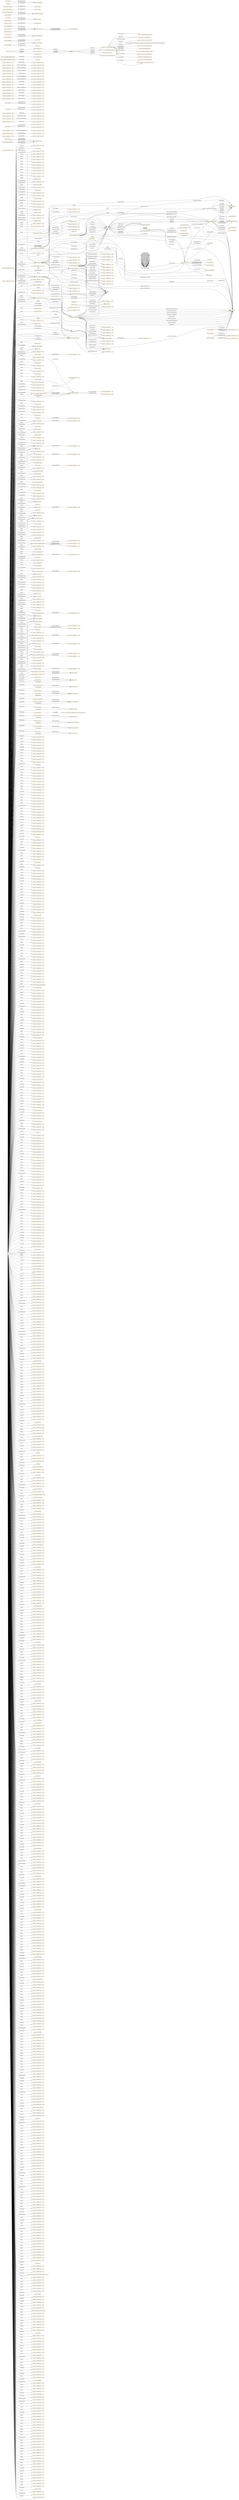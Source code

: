 digraph ar2dtool_diagram { 
rankdir=LR;
size="1501"
node [shape = rectangle, color="orange"]; "geoes:Municipio" "geopolitical:territory" "owl:Thing" "-67ba82cc:18569d15911:-7e05" "geoes:Estero" "-67ba82cc:18569d15911:-7c82" "geoes:ZonaContigua" "-67ba82cc:18569d15911:-7e63" "-67ba82cc:18569d15911:-7c99" "geoes:Lavajo" "-67ba82cc:18569d15911:-7dee" "-67ba82cc:18569d15911:-7d0d" "geoes:Morfologia" "-67ba82cc:18569d15911:-7dce" "-67ba82cc:18569d15911:-7fd7" "-67ba82cc:18569d15911:-7e07" "-67ba82cc:18569d15911:-7ce0" "geoes:Torrente" "geoes:MasaDeAguaArtificial" "geoes:Estuario" "-67ba82cc:18569d15911:-7c8d" "-67ba82cc:18569d15911:-7c96" "-67ba82cc:18569d15911:-7ff8" "-67ba82cc:18569d15911:-7d22" "-67ba82cc:18569d15911:-7f22" "-67ba82cc:18569d15911:-7e71" "-67ba82cc:18569d15911:-7f36" "geoes:Canyo" "-67ba82cc:18569d15911:-7cc8" "-67ba82cc:18569d15911:-7cde" "-67ba82cc:18569d15911:-7fa9" "geoes:Acuifero" "-67ba82cc:18569d15911:-7e76" "-67ba82cc:18569d15911:-7fe5" "geoes:Nevero" "geoes:FuenteArtificial" "geoes:Mar" "-67ba82cc:18569d15911:-7e22" "-67ba82cc:18569d15911:-7f4e" "-67ba82cc:18569d15911:-7d5e" "-67ba82cc:18569d15911:-7cd6" "geoes:Canal" "-67ba82cc:18569d15911:-7e5f" "-67ba82cc:18569d15911:-7cef" "-67ba82cc:18569d15911:-7dc5" "geoes:Arroyo" "-67ba82cc:18569d15911:-7f92" "-67ba82cc:18569d15911:-7f10" "geoes:Rio" "-67ba82cc:18569d15911:-7fd4" "-67ba82cc:18569d15911:-7c4c" "geoes:Recinto" "-67ba82cc:18569d15911:-7ce2" "geoes:Saladar" "-67ba82cc:18569d15911:-7d08" "geoes:ZonaEconomicaExclusiva" "-67ba82cc:18569d15911:-7d17" "geoes:FenomenoHidrografico" "-67ba82cc:18569d15911:-7d6f" "-67ba82cc:18569d15911:-7fec" "-67ba82cc:18569d15911:-7e44" "geoes:CanalAguasContinentales" "-67ba82cc:18569d15911:-7dca" "geoes:Aluvion" "-67ba82cc:18569d15911:-7c5a" "geoes:Acequia" "-67ba82cc:18569d15911:-7e00" "-67ba82cc:18569d15911:-7dad" "-67ba82cc:18569d15911:-7de7" "-67ba82cc:18569d15911:-7d45" "-67ba82cc:18569d15911:-7c46" "geoes:AltaMar" "geoes:Pozo" "-67ba82cc:18569d15911:-7f6d" "geoes:AguasCorrientes" "-67ba82cc:18569d15911:-7fc7" "geoes:CanalMarino" "-67ba82cc:18569d15911:-7e5c" "-67ba82cc:18569d15911:-7f95" "geoes:Delta" "geoes:Humedal" "-67ba82cc:18569d15911:-7f13" "geoes:Charca" "-67ba82cc:18569d15911:-7c71" "geoes:Tuberia" "-67ba82cc:18569d15911:-7f51" "-67ba82cc:18569d15911:-7e2a" "-67ba82cc:18569d15911:-7d80" "-67ba82cc:18569d15911:-7dd6" "geoes:Lago" "geoes:AguasSubterraneas" "geoes:Dren" "geoes:AguasDulces" "geoes:Captacion" "-67ba82cc:18569d15911:-7d72" "geoes:Ibon" "-67ba82cc:18569d15911:-7ceb" "geoes:Nacimiento" "-67ba82cc:18569d15911:-7e51" "-67ba82cc:18569d15911:-7e4b" "-67ba82cc:18569d15911:-7c5d" "geoes:AguasCosteras" "geoes:Gola" "-67ba82cc:18569d15911:-7f30" "-67ba82cc:18569d15911:-7e03" "-67ba82cc:18569d15911:-7f16" "-67ba82cc:18569d15911:-7f79" "geoes:HidronimoPuntual" "geoes:Albufera" "-67ba82cc:18569d15911:-7faf" "-67ba82cc:18569d15911:-7fb8" "-67ba82cc:18569d15911:-7cbb" "-67ba82cc:18569d15911:-7fb5" "-67ba82cc:18569d15911:-7d04" "geoes:AguasQuietas" "geoes:ZonaHumeda" "geoes:AguasMarinas" "geoes:ZonaEncharcable" "-67ba82cc:18569d15911:-7fac" "-67ba82cc:18569d15911:-7d56" "-67ba82cc:18569d15911:-7de1" "geoes:Basines" "-67ba82cc:18569d15911:-7f56" "-67ba82cc:18569d15911:-7f1e" "-67ba82cc:18569d15911:-7ff5" "-67ba82cc:18569d15911:-7c66" "-67ba82cc:18569d15911:-7e38" "-67ba82cc:18569d15911:-7f72" "-67ba82cc:18569d15911:-7e6d" "-67ba82cc:18569d15911:-7dbb" "geoes:Embalse" "-67ba82cc:18569d15911:-7fcd" "-67ba82cc:18569d15911:-7c95" "geoes:Marisma" "geoes:Ojo" "geoes:Glaciar" "geoes:AguasSuperficiales" "geoes:Acuitardo" "geoes:Toma" "-67ba82cc:18569d15911:-7d26" "geoes:Manantial" "-67ba82cc:18569d15911:-7fe2" "-67ba82cc:18569d15911:-7cbe" "geoes:Desembocadura" "geoes:Cascada" "-67ba82cc:18569d15911:-7f69" "geoes:Rapido" "-67ba82cc:18569d15911:-7cc4" "geoes:Corriente" "-67ba82cc:18569d15911:-7f59" "-67ba82cc:18569d15911:-7fa3" "-67ba82cc:18569d15911:-7c40" "-67ba82cc:18569d15911:-7e09" "-67ba82cc:18569d15911:-7c89" "-67ba82cc:18569d15911:-7cee" "geoes:Deposito" "-67ba82cc:18569d15911:-7e26" "geoes:AguasCorrientesArtificiales" "-67ba82cc:18569d15911:-7c35" "geoes:Canalillo" "geoes:SurgenciaNatural" "geoes:SurgenciaArtificial" "-67ba82cc:18569d15911:-7cad" "geoes:Bodon" "-67ba82cc:18569d15911:-7ce9" "-67ba82cc:18569d15911:-7e2c" "geoes:MarTerritorial" "-67ba82cc:18569d15911:-7ff2" "geoes:Confluencia" "-67ba82cc:18569d15911:-7f60" "-67ba82cc:18569d15911:-7d96" "geoes:CanalAguasMarinas" "-67ba82cc:18569d15911:-7dc1" "-67ba82cc:18569d15911:-7f40" "geoes:Distribucion" "-67ba82cc:18569d15911:-7cfd" "-67ba82cc:18569d15911:-7fc0" "geoes:Afluente" "-67ba82cc:18569d15911:-7d2d" "-67ba82cc:18569d15911:-7ce6" "-67ba82cc:18569d15911:-7ffb" "-67ba82cc:18569d15911:-7f1a" "-67ba82cc:18569d15911:-7c53" "-67ba82cc:18569d15911:-7f8a" "-67ba82cc:18569d15911:-7c62" "geoes:Conducto" "-67ba82cc:18569d15911:-7cf5" "-67ba82cc:18569d15911:-7d13" "geoes:AguasCorrientesNaturales" "-67ba82cc:18569d15911:-7d0c" "-67ba82cc:18569d15911:-7e3f" "-67ba82cc:18569d15911:-7fa0" "-67ba82cc:18569d15911:-7e57" "geoes:Chortal" "geoes:Desague" "geoes:CorrienteSubterranea" "-67ba82cc:18569d15911:-7f29" "geoes:Sumidero" "-67ba82cc:18569d15911:-7e13" "-67ba82cc:18569d15911:-7c42" "-67ba82cc:18569d15911:-7d50" "-67ba82cc:18569d15911:-7d5a" "-67ba82cc:18569d15911:-7ce4" "geoes:Aljibe" "geoes:AguasQuietasNaturales" "-67ba82cc:18569d15911:-7f99" "geoes:Meandro" "-67ba82cc:18569d15911:-7ca8" "geoes:AguasDeTransicion" "geoes:Barranco" "geoes:MasaDeHielo" "geoes:AguasSaladas" "geoes:Salina" "-67ba82cc:18569d15911:-7e66" "-67ba82cc:18569d15911:-7f9d" "geoes:Surgencia" "-67ba82cc:18569d15911:-7e1c" "geoes:Ria" "-67ba82cc:18569d15911:-7d7b" "geoes:AguasContinentales" "-67ba82cc:18569d15911:-7ca7" "-67ba82cc:18569d15911:-7ccb" "-67ba82cc:18569d15911:-7e31" "geoes:CuencaHidrografica" "-67ba82cc:18569d15911:-7f80" "-67ba82cc:18569d15911:-7f8f" "-67ba82cc:18569d15911:-7f25" "geoes:Lucio" "geoes:Laguna" "-67ba82cc:18569d15911:-7fe9" "geoes:Aguas" "-67ba82cc:18569d15911:-7d53" "geoes:LagunaSalada" "-67ba82cc:18569d15911:-7db2" "geoes:AguasQuietasArtificiales" "-67ba82cc:18569d15911:-7da4" "-67ba82cc:18569d15911:-7fbb" "geoes:FuenteArtesana" "-67ba82cc:18569d15911:-7fdc" "-67ba82cc:18569d15911:-7d1e" "-67ba82cc:18569d15911:-7c3e" "-67ba82cc:18569d15911:-7e69" "-67ba82cc:18569d15911:-7e1f" "-67ba82cc:18569d15911:-7e7f" "geoes:Rambla" "-67ba82cc:18569d15911:-7e7c" "-67ba82cc:18569d15911:-7fd0" "wgs84_pos:SpatialThing" "time:TimeZone" "time:GeneralDateTimeDescription" "time:DateTimeInterval" "time:TRS" "time:TemporalDuration" "time:Duration" "time:GeneralDurationDescription" "time:ProperInterval" "684edc565b4661350482fbc5e3218148" "time:TimePosition" "time:TemporalPosition" "time:Interval" "time:TemporalEntity" "time:MonthOfYear" "c350e1aeecce168f90caaf44e2ad4b02" "time:TemporalUnit" "time:Instant" "time:DayOfWeek" ; /*classes style*/
	"geoes:top.owl" -> "http://www.w3.org/2006/time" [ label = "owl:imports" ];
	"geoes:top.owl" -> "http://www.w3.org/2003/01/geo/wgs84_pos" [ label = "owl:imports" ];
	"geoes:top.owl" -> "http://vocab.deri.ie/scovo" [ label = "owl:imports" ];
	"geoes:top.owl" -> "http://aims.fao.org/aos/geopolitical.owl" [ label = "owl:imports" ];
	"geoes:AguasContinentales" -> "-67ba82cc:18569d15911:-7e69" [ label = "owl:equivalentClass" ];
	"http://www.w3.org/2006/time" -> "http://orcid.org/0000-0002-3884-3420" [ label = "dcterms:creator" ];
	"http://www.w3.org/2006/time" -> "http://www.w3.org/TR/owl-time" [ label = "rdfs:seeAlso" ];
	"http://www.w3.org/2006/time" -> "http://dx.doi.org/10.3233/SW-150187" [ label = "rdfs:seeAlso" ];
	"http://www.w3.org/2006/time" -> "http://www.semantic-web-journal.net/content/time-ontology-extended-non-gregorian-calendar-applications" [ label = "rdfs:seeAlso" ];
	"http://www.w3.org/2006/time" -> "http://www.w3.org/TR/owl-time" [ label = "dcterms:isVersionOf" ];
	"http://www.w3.org/2006/time" -> "http://www.w3.org/2006/time#2016" [ label = "owl:versionIRI" ];
	"http://www.w3.org/2006/time" -> "mailto:panfeng66@gmail.com" [ label = "dcterms:creator" ];
	"http://www.w3.org/2006/time" -> "https://en.wikipedia.org/wiki/Jerry_Hobbs" [ label = "dcterms:creator" ];
	"http://www.w3.org/2006/time" -> "https://orcid.org/0000-0001-8269-8171" [ label = "dcterms:contributor" ];
	"http://www.w3.org/2006/time" -> "mailto:chris.little@metoffice.gov.uk" [ label = "dcterms:contributor" ];
	"http://www.w3.org/2006/time" -> "http://www.w3.org/2006/time#2006" [ label = "owl:priorVersion" ];
	"http://www.w3.org/2006/time" -> "https://creativecommons.org/licenses/by/4.0/" [ label = "dcterms:license" ];
	"time:generalDay" -> "-67ba82cc:18569d15911:-7c2a" [ label = "owl:withRestrictions" ];
	"time:generalDay" -> "xsd:string" [ label = "owl:onDatatype" ];
	"time:intervalBefore" -> "time:intervalDisjoint" [ label = "rdfs:subPropertyOf" ];
	"time:intervalBefore" -> "time:before" [ label = "rdfs:subPropertyOf" ];
	"geoes:geopolitica.owl" -> "geoes:top.owl" [ label = "owl:imports" ];
	"time:inDateTime" -> "time:inTemporalPosition" [ label = "rdfs:subPropertyOf" ];
	"geoes:sometido_a_descarga_por" -> "geoes:sometido" [ label = "rdfs:subPropertyOf" ];
	"time:intervalFinishes" -> "time:intervalIn" [ label = "rdfs:subPropertyOf" ];
	"geoes:transportes.owl" -> "geoes:top.owl" [ label = "owl:imports" ];
	"wgs84_pos:location" -> "foaf:based_near" [ label = "rdfs:subPropertyOf" ];
	"geoes:AguasCorrientes" -> "-67ba82cc:18569d15911:-7e66" [ label = "owl:equivalentClass" ];
	"time:hasEnd" -> "time:hasTime" [ label = "rdfs:subPropertyOf" ];
	"geoes:Rambla" -> "-67ba82cc:18569d15911:-7ca8" [ label = "owl:equivalentClass" ];
	"geoes:transvasa" -> "geoes:conduce" [ label = "rdfs:subPropertyOf" ];
	"geoes:desembocaEn" -> "geoes:desagua_en" [ label = "rdfs:subPropertyOf" ];
	"geoes:Lucio" -> "-67ba82cc:18569d15911:-7cf5" [ label = "owl:equivalentClass" ];
	"time:hasDurationDescription" -> "time:hasTemporalDuration" [ label = "rdfs:subPropertyOf" ];
	"geoes:" -> "geoes:hydro.owl" [ label = "owl:imports" ];
	"geoes:" -> "geoes:transportes.owl" [ label = "owl:imports" ];
	"geoes:" -> "geoes:geopolitica.owl" [ label = "owl:imports" ];
	"geoes:Acuifero" -> "-67ba82cc:18569d15911:-7e7c" [ label = "owl:equivalentClass" ];
	"geoes:Aguas" -> "-67ba82cc:18569d15911:-7e6d" [ label = "owl:equivalentClass" ];
	"geoes:precedeA" -> "geoes:esta_proxima_a" [ label = "rdfs:subPropertyOf" ];
	"time:intervalIn" -> "time:intervalEquals" [ label = "owl:propertyDisjointWith" ];
	"time:inTimePosition" -> "time:inTemporalPosition" [ label = "rdfs:subPropertyOf" ];
	"geoes:Pozo" -> "-67ba82cc:18569d15911:-7cad" [ label = "owl:equivalentClass" ];
	"geoes:es_transvasada" -> "geoes:es_conducido_por" [ label = "rdfs:subPropertyOf" ];
	"geoes:distribuye" -> "geoes:conduce" [ label = "rdfs:subPropertyOf" ];
	"geoes:Canal" -> "-67ba82cc:18569d15911:-7dc5" [ label = "owl:equivalentClass" ];
	"geoes:transmite" -> "geoes:permite" [ label = "rdfs:subPropertyOf" ];
	"time:generalYear" -> "-67ba82cc:18569d15911:-7c28" [ label = "owl:withRestrictions" ];
	"time:generalYear" -> "xsd:string" [ label = "owl:onDatatype" ];
	"time:intervalStarts" -> "time:intervalIn" [ label = "rdfs:subPropertyOf" ];
	"geoes:nombre_alternativo" -> "geoes:nombre" [ label = "rdfs:subPropertyOf" ];
	"time:intervalDuring" -> "time:intervalIn" [ label = "rdfs:subPropertyOf" ];
	"time:ProperInterval" -> "time:Instant" [ label = "owl:disjointWith" ];
	"geoes:AguasQuietas" -> "-67ba82cc:18569d15911:-7e22" [ label = "owl:equivalentClass" ];
	"time:seconds" -> "http://www.bipm.org/en/publications/si-brochure/second.html" [ label = "rdfs:seeAlso" ];
	"geoes:se_extrae_para" -> "geoes:alimenta_a" [ label = "rdfs:subPropertyOf" ];
	"geoes:AguasQuietasNaturales" -> "-67ba82cc:18569d15911:-7e1c" [ label = "owl:equivalentClass" ];
	"geoes:Idioma_alternativo" -> "geoes:idioma" [ label = "rdfs:subPropertyOf" ];
	"time:generalMonth" -> "-67ba82cc:18569d15911:-7c29" [ label = "owl:withRestrictions" ];
	"time:generalMonth" -> "xsd:string" [ label = "owl:onDatatype" ];
	"time:intervalEquals" -> "time:intervalIn" [ label = "owl:propertyDisjointWith" ];
	"geoes:CanalAguasMarinas" -> "-67ba82cc:18569d15911:-7dbb" [ label = "owl:equivalentClass" ];
	"geoes:ZonaHumeda" -> "-67ba82cc:18569d15911:-7c42" [ label = "owl:equivalentClass" ];
	"geoes:Afluente" -> "-67ba82cc:18569d15911:-7e71" [ label = "owl:equivalentClass" ];
	"geoes:Afluente" -> "-67ba82cc:18569d15911:-7e76" [ label = "owl:equivalentClass" ];
	"geoes:se_extrae" -> "geoes:es_alimentada_por" [ label = "rdfs:subPropertyOf" ];
	"geoes:AguasCorrientesArtificiales" -> "-67ba82cc:18569d15911:-7e5f" [ label = "owl:equivalentClass" ];
	"geoes:AguasCorrientesArtificiales" -> "-67ba82cc:18569d15911:-7e63" [ label = "owl:equivalentClass" ];
	"geoes:AguasSuperficiales" -> "-67ba82cc:18569d15911:-7e00" [ label = "owl:equivalentClass" ];
	"time:hasDuration" -> "time:hasTemporalDuration" [ label = "rdfs:subPropertyOf" ];
	"geoes:AguasDeTransicion" -> "-67ba82cc:18569d15911:-7e31" [ label = "owl:equivalentClass" ];
	"geoes:AguasDeTransicion" -> "-67ba82cc:18569d15911:-7e3f" [ label = "owl:equivalentClass" ];
	"time:hasBeginning" -> "time:hasTime" [ label = "rdfs:subPropertyOf" ];
	"geoes:MasaDeAguaArtificial" -> "-67ba82cc:18569d15911:-7cc8" [ label = "owl:equivalentClass" ];
	"geoes:Nacimiento" -> "-67ba82cc:18569d15911:-7cbe" [ label = "owl:equivalentClass" ];
	"geoes:Dren" -> "-67ba82cc:18569d15911:-7d5e" [ label = "owl:equivalentClass" ];
	"geoes:long" -> "geoes:coordenadas" [ label = "rdfs:subPropertyOf" ];
	"geoes:Gola" -> "-67ba82cc:18569d15911:-7d1e" [ label = "owl:equivalentClass" ];
	"geoes:CanalAguasContinentales" -> "-67ba82cc:18569d15911:-7dc1" [ label = "owl:equivalentClass" ];
	"geoes:AguasQuietasArtificiales" -> "-67ba82cc:18569d15911:-7e1f" [ label = "owl:equivalentClass" ];
	"geoes:SurgenciaArtificial" -> "-67ba82cc:18569d15911:-7c5a" [ label = "owl:equivalentClass" ];
	"time:TemporalEntity" -> "-67ba82cc:18569d15911:-7c2e" [ label = "owl:unionOf" ];
	"geoes:es_distribuida" -> "geoes:es_conducido_por" [ label = "rdfs:subPropertyOf" ];
	"geoes:sigueA" -> "geoes:esta_proxima_a" [ label = "rdfs:subPropertyOf" ];
	"geoes:Surgencia" -> "-67ba82cc:18569d15911:-7c5d" [ label = "owl:equivalentClass" ];
	"geoes:es_capturado" -> "geoes:es_conectado_con" [ label = "rdfs:subPropertyOf" ];
	"geoes:Desague" -> "-67ba82cc:18569d15911:-7d72" [ label = "owl:equivalentClass" ];
	"geoes:captura" -> "geoes:conecta_con" [ label = "rdfs:subPropertyOf" ];
	"geoes:sometida_a_influencia_de" -> "geoes:sometido" [ label = "rdfs:subPropertyOf" ];
	"NULL" -> "-67ba82cc:18569d15911:-7f78" [ label = "owl:unionOf" ];
	"NULL" -> "-67ba82cc:18569d15911:-7fea" [ label = "rdf:rest" ];
	"NULL" -> "-67ba82cc:18569d15911:-7eec" [ label = "owl:oneOf" ];
	"NULL" -> "-67ba82cc:18569d15911:-7e5a" [ label = "rdf:rest" ];
	"NULL" -> "-67ba82cc:18569d15911:-7e4b" [ label = "owl:allValuesFrom" ];
	"NULL" -> "-67ba82cc:18569d15911:-7d25" [ label = "owl:unionOf" ];
	"NULL" -> "geoes:Deposito" [ label = "rdf:first" ];
	"NULL" -> "-67ba82cc:18569d15911:-7d95" [ label = "owl:unionOf" ];
	"NULL" -> "-67ba82cc:18569d15911:-7f66" [ label = "rdf:rest" ];
	"NULL" -> "geoes:Ria" [ label = "owl:someValuesFrom" ];
	"NULL" -> "-67ba82cc:18569d15911:-7eb0" [ label = "rdf:rest" ];
	"NULL" -> "geoes:Lago" [ label = "rdf:first" ];
	"NULL" -> "-67ba82cc:18569d15911:-7f27" [ label = "rdf:rest" ];
	"NULL" -> "-67ba82cc:18569d15911:-7f62" [ label = "rdf:rest" ];
	"NULL" -> "xsd:gMonth" [ label = "owl:allValuesFrom" ];
	"NULL" -> "-67ba82cc:18569d15911:-7fd9" [ label = "rdf:rest" ];
	"NULL" -> "-67ba82cc:18569d15911:-7f68" [ label = "owl:unionOf" ];
	"NULL" -> "geoes:Barranco" [ label = "owl:allValuesFrom" ];
	"NULL" -> "-67ba82cc:18569d15911:-7da4" [ label = "owl:someValuesFrom" ];
	"NULL" -> "-67ba82cc:18569d15911:-7c85" [ label = "rdf:rest" ];
	"NULL" -> "-67ba82cc:18569d15911:-7eef" [ label = "rdf:rest" ];
	"NULL" -> "geoes:FuenteArtesana" [ label = "rdf:first" ];
	"NULL" -> "-67ba82cc:18569d15911:-7e88" [ label = "rdf:rest" ];
	"NULL" -> "-67ba82cc:18569d15911:-7f34" [ label = "rdf:rest" ];
	"NULL" -> "geoes:ZonaEncharcable" [ label = "rdf:first" ];
	"NULL" -> "-67ba82cc:18569d15911:-7eeb" [ label = "rdf:rest" ];
	"NULL" -> "-67ba82cc:18569d15911:-7fe6" [ label = "rdf:rest" ];
	"NULL" -> "-67ba82cc:18569d15911:-7fa7" [ label = "rdf:rest" ];
	"NULL" -> "-67ba82cc:18569d15911:-7d12" [ label = "owl:unionOf" ];
	"NULL" -> "-67ba82cc:18569d15911:-7ef9" [ label = "owl:oneOf" ];
	"NULL" -> "-67ba82cc:18569d15911:-7ebd" [ label = "rdf:rest" ];
	"NULL" -> "-67ba82cc:18569d15911:-7e95" [ label = "rdf:rest" ];
	"NULL" -> "-67ba82cc:18569d15911:-7f02" [ label = "rdf:rest" ];
	"NULL" -> "-67ba82cc:18569d15911:-7ce4" [ label = "rdf:first" ];
	"NULL" -> "geoes:Basines" [ label = "rdf:first" ];
	"NULL" -> "-67ba82cc:18569d15911:-7cbc" [ label = "owl:intersectionOf" ];
	"NULL" -> "-67ba82cc:18569d15911:-7df4" [ label = "rdf:rest" ];
	"NULL" -> "-67ba82cc:18569d15911:-7c60" [ label = "rdf:rest" ];
	"NULL" -> "-67ba82cc:18569d15911:-7e67" [ label = "rdf:rest" ];
	"NULL" -> "geoes:Canal" [ label = "rdf:first" ];
	"NULL" -> "-67ba82cc:18569d15911:-7eb8" [ label = "owl:oneOf" ];
	"NULL" -> "-67ba82cc:18569d15911:-7d44" [ label = "owl:unionOf" ];
	"NULL" -> "geoes:Manantial" [ label = "rdf:first" ];
	"NULL" -> "-67ba82cc:18569d15911:-7fd2" [ label = "rdf:rest" ];
	"NULL" -> "time:GeneralDateTimeDescription" [ label = "rdf:first" ];
	"NULL" -> "-67ba82cc:18569d15911:-7ead" [ label = "owl:oneOf" ];
	"NULL" -> "-67ba82cc:18569d15911:-7f9e" [ label = "rdf:rest" ];
	"NULL" -> "-67ba82cc:18569d15911:-7f9f" [ label = "owl:unionOf" ];
	"NULL" -> "-67ba82cc:18569d15911:-7f9c" [ label = "owl:unionOf" ];
	"NULL" -> "time:year" [ label = "owl:onProperty" ];
	"NULL" -> "-67ba82cc:18569d15911:-7f0f" [ label = "owl:unionOf" ];
	"NULL" -> "-67ba82cc:18569d15911:-7ef8" [ label = "rdf:rest" ];
	"NULL" -> "-67ba82cc:18569d15911:-7c53" [ label = "owl:someValuesFrom" ];
	"NULL" -> "-67ba82cc:18569d15911:-7f1c" [ label = "rdf:rest" ];
	"NULL" -> "-67ba82cc:18569d15911:-7c34" [ label = "owl:unionOf" ];
	"NULL" -> "-67ba82cc:18569d15911:-7e7a" [ label = "owl:intersectionOf" ];
	"NULL" -> "-67ba82cc:18569d15911:-7c3f" [ label = "rdf:rest" ];
	"NULL" -> "-67ba82cc:18569d15911:-7ff0" [ label = "rdf:rest" ];
	"NULL" -> "geoes:Aguas" [ label = "rdf:first" ];
	"NULL" -> "geoes:Acuifero" [ label = "owl:allValuesFrom" ];
	"NULL" -> "geoes:Marisma" [ label = "owl:allValuesFrom" ];
	"NULL" -> "-67ba82cc:18569d15911:-7c3e" [ label = "rdf:first" ];
	"NULL" -> "-67ba82cc:18569d15911:-7f3a" [ label = "rdf:rest" ];
	"NULL" -> "geoes:estaEn" [ label = "owl:onProperty" ];
	"NULL" -> "-67ba82cc:18569d15911:-7e4f" [ label = "rdf:rest" ];
	"NULL" -> "-67ba82cc:18569d15911:-7e7f" [ label = "owl:someValuesFrom" ];
	"NULL" -> "time:days" [ label = "owl:onProperty" ];
	"NULL" -> "-67ba82cc:18569d15911:-7e9f" [ label = "rdf:rest" ];
	"NULL" -> "geoes:Ibon" [ label = "owl:someValuesFrom" ];
	"NULL" -> "-67ba82cc:18569d15911:-7d45" [ label = "owl:allValuesFrom" ];
	"NULL" -> "-67ba82cc:18569d15911:-7dae" [ label = "rdf:rest" ];
	"NULL" -> "-67ba82cc:18569d15911:-7fbe" [ label = "rdf:rest" ];
	"NULL" -> "-67ba82cc:18569d15911:-7ded" [ label = "owl:unionOf" ];
	"NULL" -> "-67ba82cc:18569d15911:-7d21" [ label = "owl:unionOf" ];
	"NULL" -> "-67ba82cc:18569d15911:-7daa" [ label = "rdf:rest" ];
	"NULL" -> "geoes:AguasCorrientesNaturales" [ label = "rdf:first" ];
	"NULL" -> "-67ba82cc:18569d15911:-7e1d" [ label = "rdf:rest" ];
	"NULL" -> "-67ba82cc:18569d15911:-7ea5" [ label = "rdf:rest" ];
	"NULL" -> "-67ba82cc:18569d15911:-7c2b" [ label = "rdf:rest" ];
	"NULL" -> "-67ba82cc:18569d15911:-7ec0" [ label = "owl:oneOf" ];
	"NULL" -> "geoes:CorrienteSubterranea" [ label = "rdf:first" ];
	"NULL" -> "-67ba82cc:18569d15911:-7d58" [ label = "rdf:rest" ];
	"NULL" -> "-67ba82cc:18569d15911:-7ef1" [ label = "rdf:rest" ];
	"NULL" -> "-67ba82cc:18569d15911:-7ff4" [ label = "owl:unionOf" ];
	"NULL" -> "-67ba82cc:18569d15911:-7d93" [ label = "rdf:rest" ];
	"NULL" -> "-67ba82cc:18569d15911:-7ceb" [ label = "rdf:first" ];
	"NULL" -> "-67ba82cc:18569d15911:-7d54" [ label = "rdf:rest" ];
	"NULL" -> "-67ba82cc:18569d15911:-7fba" [ label = "owl:unionOf" ];
	"NULL" -> "geoes:evacua_de" [ label = "owl:onProperty" ];
	"NULL" -> "-67ba82cc:18569d15911:-7e12" [ label = "owl:unionOf" ];
	"NULL" -> "-67ba82cc:18569d15911:-7e6c" [ label = "owl:unionOf" ];
	"NULL" -> "-67ba82cc:18569d15911:-7e3b" [ label = "rdf:rest" ];
	"NULL" -> "-67ba82cc:18569d15911:-7f75" [ label = "rdf:rest" ];
	"NULL" -> "-67ba82cc:18569d15911:-7cdd" [ label = "rdf:rest" ];
	"NULL" -> "-67ba82cc:18569d15911:-7e07" [ label = "rdf:first" ];
	"NULL" -> "-67ba82cc:18569d15911:-7e14" [ label = "owl:intersectionOf" ];
	"NULL" -> "-67ba82cc:18569d15911:-7e26" [ label = "owl:someValuesFrom" ];
	"NULL" -> "-67ba82cc:18569d15911:-7fa2" [ label = "owl:unionOf" ];
	"NULL" -> "-67ba82cc:18569d15911:-7dd7" [ label = "owl:intersectionOf" ];
	"NULL" -> "-67ba82cc:18569d15911:-7d0d" [ label = "owl:allValuesFrom" ];
	"NULL" -> "-67ba82cc:18569d15911:-7efe" [ label = "rdf:rest" ];
	"NULL" -> "-67ba82cc:18569d15911:-7f47" [ label = "rdf:rest" ];
	"NULL" -> "-67ba82cc:18569d15911:-7fae" [ label = "owl:unionOf" ];
	"NULL" -> "-67ba82cc:18569d15911:-7cea" [ label = "rdf:rest" ];
	"NULL" -> "-67ba82cc:18569d15911:-7f82" [ label = "rdf:rest" ];
	"NULL" -> "-67ba82cc:18569d15911:-7f08" [ label = "rdf:rest" ];
	"NULL" -> "-67ba82cc:18569d15911:-7f43" [ label = "rdf:rest" ];
	"NULL" -> "geoes:conecta_con" [ label = "owl:onProperty" ];
	"NULL" -> "-67ba82cc:18569d15911:-7ca6" [ label = "owl:intersectionOf" ];
	"NULL" -> "-67ba82cc:18569d15911:-7ecc" [ label = "rdf:rest" ];
	"NULL" -> "-67ba82cc:18569d15911:-7d59" [ label = "owl:unionOf" ];
	"NULL" -> "-67ba82cc:18569d15911:-7ec9" [ label = "owl:oneOf" ];
	"NULL" -> "geoes:Salina" [ label = "rdf:first" ];
	"NULL" -> "-67ba82cc:18569d15911:-7dca" [ label = "owl:someValuesFrom" ];
	"NULL" -> "geoes:AguasCorrientesNaturales" [ label = "owl:someValuesFrom" ];
	"NULL" -> "-67ba82cc:18569d15911:-7cba" [ label = "owl:unionOf" ];
	"NULL" -> "-67ba82cc:18569d15911:-7c80" [ label = "rdf:rest" ];
	"NULL" -> "-67ba82cc:18569d15911:-7e48" [ label = "rdf:rest" ];
	"NULL" -> "-67ba82cc:18569d15911:-7eab" [ label = "rdf:rest" ];
	"NULL" -> "-67ba82cc:18569d15911:-7e83" [ label = "rdf:rest" ];
	"NULL" -> "geoes:Distribucion" [ label = "rdf:first" ];
	"NULL" -> "-67ba82cc:18569d15911:-7c82" [ label = "owl:allValuesFrom" ];
	"NULL" -> "3f7433e99c5d49cc6ea2d5bad6238d7a" [ label = "rdf:first" ];
	"NULL" -> "geoes:Embalse" [ label = "owl:someValuesFrom" ];
	"NULL" -> "geoes:deposita_en" [ label = "owl:onProperty" ];
	"NULL" -> "-67ba82cc:18569d15911:-7d6b" [ label = "rdf:rest" ];
	"NULL" -> "-67ba82cc:18569d15911:-7e9c" [ label = "owl:oneOf" ];
	"NULL" -> "geoes:AguasQuietasArtificiales" [ label = "rdf:first" ];
	"NULL" -> "-67ba82cc:18569d15911:-7db0" [ label = "rdf:rest" ];
	"NULL" -> "geoes:AguasQuietasArtificiales" [ label = "owl:complementOf" ];
	"NULL" -> "geoes:Acuifero" [ label = "rdf:first" ];
	"NULL" -> "-67ba82cc:18569d15911:-7f3c" [ label = "rdf:rest" ];
	"NULL" -> "geoes:Manantial" [ label = "owl:allValuesFrom" ];
	"NULL" -> "-67ba82cc:18569d15911:-7f8c" [ label = "rdf:rest" ];
	"NULL" -> "geoes:SurgenciaArtificial" [ label = "rdf:first" ];
	"NULL" -> "geoes:Saladar" [ label = "rdf:first" ];
	"NULL" -> "-67ba82cc:18569d15911:-7c88" [ label = "owl:unionOf" ];
	"NULL" -> "-67ba82cc:18569d15911:-7c3b" [ label = "owl:intersectionOf" ];
	"NULL" -> "-67ba82cc:18569d15911:-7ee6" [ label = "rdf:rest" ];
	"NULL" -> "-67ba82cc:18569d15911:-7d4f" [ label = "owl:unionOf" ];
	"NULL" -> "-67ba82cc:18569d15911:-7ce3" [ label = "rdf:rest" ];
	"NULL" -> "-67ba82cc:18569d15911:-7f5a" [ label = "rdf:rest" ];
	"NULL" -> "-67ba82cc:18569d15911:-7f89" [ label = "owl:unionOf" ];
	"NULL" -> "-67ba82cc:18569d15911:-7d6f" [ label = "owl:allValuesFrom" ];
	"NULL" -> "-67ba82cc:18569d15911:-7dfc" [ label = "rdf:rest" ];
	"NULL" -> "-67ba82cc:18569d15911:-7cb1" [ label = "rdf:rest" ];
	"NULL" -> "-67ba82cc:18569d15911:-7de1" [ label = "owl:someValuesFrom" ];
	"NULL" -> "-67ba82cc:18569d15911:-7ce6" [ label = "rdf:first" ];
	"NULL" -> "-67ba82cc:18569d15911:-7d0c" [ label = "rdf:first" ];
	"NULL" -> "-67ba82cc:18569d15911:-7d0a" [ label = "owl:unionOf" ];
	"NULL" -> "-67ba82cc:18569d15911:-7fef" [ label = "rdf:rest" ];
	"NULL" -> "-67ba82cc:18569d15911:-7d74" [ label = "rdf:rest" ];
	"NULL" -> "geoes:es_originado_por" [ label = "owl:onProperty" ];
	"NULL" -> "-67ba82cc:18569d15911:-7e9a" [ label = "rdf:rest" ];
	"NULL" -> "-67ba82cc:18569d15911:-7e0b" [ label = "rdf:rest" ];
	"NULL" -> "-67ba82cc:18569d15911:-7e7e" [ label = "owl:unionOf" ];
	"NULL" -> "-67ba82cc:18569d15911:-7d5a" [ label = "owl:someValuesFrom" ];
	"NULL" -> "geoes:conduce" [ label = "owl:onProperty" ];
	"NULL" -> "geoes:Morfologia" [ label = "rdf:first" ];
	"NULL" -> "-67ba82cc:18569d15911:-7f28" [ label = "owl:unionOf" ];
	"NULL" -> "-67ba82cc:18569d15911:-7d07" [ label = "rdf:rest" ];
	"NULL" -> "geoes:Lucio" [ label = "owl:someValuesFrom" ];
	"NULL" -> "-67ba82cc:18569d15911:-7d42" [ label = "rdf:rest" ];
	"NULL" -> "-67ba82cc:18569d15911:-7c92" [ label = "owl:intersectionOf" ];
	"NULL" -> "-67ba82cc:18569d15911:-7d55" [ label = "owl:unionOf" ];
	"NULL" -> "-67ba82cc:18569d15911:-7c2c" [ label = "owl:unionOf" ];
	"NULL" -> "-67ba82cc:18569d15911:-7f67" [ label = "rdf:rest" ];
	"NULL" -> "-67ba82cc:18569d15911:-7ed2" [ label = "owl:oneOf" ];
	"NULL" -> "geoes:AguasMarinas" [ label = "owl:someValuesFrom" ];
	"NULL" -> "-67ba82cc:18569d15911:-7eb1" [ label = "rdf:rest" ];
	"NULL" -> "-67ba82cc:18569d15911:-7f63" [ label = "rdf:rest" ];
	"NULL" -> "-67ba82cc:18569d15911:-7d10" [ label = "rdf:rest" ];
	"NULL" -> "geoes:sufre_descarga_de" [ label = "owl:onProperty" ];
	"NULL" -> "-67ba82cc:18569d15911:-7c86" [ label = "rdf:rest" ];
	"NULL" -> "-67ba82cc:18569d15911:-7e56" [ label = "owl:unionOf" ];
	"NULL" -> "-67ba82cc:18569d15911:-7f71" [ label = "owl:unionOf" ];
	"NULL" -> "-67ba82cc:18569d15911:-7f70" [ label = "rdf:rest" ];
	"NULL" -> "-67ba82cc:18569d15911:-7fe7" [ label = "rdf:rest" ];
	"NULL" -> "-67ba82cc:18569d15911:-7c58" [ label = "rdf:rest" ];
	"NULL" -> "-67ba82cc:18569d15911:-7f31" [ label = "rdf:rest" ];
	"NULL" -> "-67ba82cc:18569d15911:-7c94" [ label = "owl:unionOf" ];
	"NULL" -> "-67ba82cc:18569d15911:-7ebe" [ label = "rdf:rest" ];
	"NULL" -> "-67ba82cc:18569d15911:-7f03" [ label = "rdf:rest" ];
	"NULL" -> "geoes:discurre_sobre" [ label = "owl:onProperty" ];
	"NULL" -> "-67ba82cc:18569d15911:-7f12" [ label = "owl:unionOf" ];
	"NULL" -> "-67ba82cc:18569d15911:-7eba" [ label = "rdf:rest" ];
	"NULL" -> "-67ba82cc:18569d15911:-7c26" [ label = "rdf:rest" ];
	"NULL" -> "time:numericDuration" [ label = "owl:onProperty" ];
	"NULL" -> "-67ba82cc:18569d15911:-7e29" [ label = "rdf:rest" ];
	"NULL" -> "-67ba82cc:18569d15911:-7d26" [ label = "owl:someValuesFrom" ];
	"NULL" -> "-67ba82cc:18569d15911:-7e64" [ label = "rdf:rest" ];
	"NULL" -> "-67ba82cc:18569d15911:-7e08" [ label = "owl:intersectionOf" ];
	"NULL" -> "rdf:nil" [ label = "rdf:rest" ];
	"NULL" -> "-67ba82cc:18569d15911:-7e43" [ label = "owl:unionOf" ];
	"NULL" -> "-67ba82cc:18569d15911:-7f6c" [ label = "owl:unionOf" ];
	"NULL" -> "-67ba82cc:18569d15911:-7d7e" [ label = "rdf:rest" ];
	"NULL" -> "-67ba82cc:18569d15911:-7dc3" [ label = "rdf:rest" ];
	"NULL" -> "-67ba82cc:18569d15911:-7e36" [ label = "rdf:rest" ];
	"NULL" -> "geoes:Conducto" [ label = "rdf:first" ];
	"NULL" -> "-67ba82cc:18569d15911:-7cd8" [ label = "rdf:rest" ];
	"NULL" -> "-67ba82cc:18569d15911:-7f4f" [ label = "rdf:rest" ];
	"NULL" -> "-67ba82cc:18569d15911:-7fd3" [ label = "owl:unionOf" ];
	"NULL" -> "-67ba82cc:18569d15911:-7e32" [ label = "rdf:rest" ];
	"NULL" -> "geoes:esta_proxima_a" [ label = "owl:onProperty" ];
	"NULL" -> "-67ba82cc:18569d15911:-7d4c" [ label = "rdf:rest" ];
	"NULL" -> "-67ba82cc:18569d15911:-7fe0" [ label = "rdf:rest" ];
	"NULL" -> "-67ba82cc:18569d15911:-7e04" [ label = "rdf:rest" ];
	"NULL" -> "geoes:Humedal" [ label = "rdf:first" ];
	"NULL" -> "-67ba82cc:18569d15911:-7cf6" [ label = "rdf:rest" ];
	"NULL" -> "-67ba82cc:18569d15911:-7c70" [ label = "owl:unionOf" ];
	"NULL" -> "-67ba82cc:18569d15911:-7c41" [ label = "owl:intersectionOf" ];
	"NULL" -> "-67ba82cc:18569d15911:-7ec7" [ label = "rdf:rest" ];
	"NULL" -> "time:Duration" [ label = "rdf:first" ];
	"NULL" -> "-67ba82cc:18569d15911:-7f7a" [ label = "rdf:rest" ];
	"NULL" -> "-67ba82cc:18569d15911:-7fcc" [ label = "owl:unionOf" ];
	"NULL" -> "geoes:AguasDulces" [ label = "owl:complementOf" ];
	"NULL" -> "-67ba82cc:18569d15911:-7f3b" [ label = "rdf:rest" ];
	"NULL" -> "geoes:puede_fluir_como" [ label = "owl:onProperty" ];
	"NULL" -> "-67ba82cc:18569d15911:-7c59" [ label = "owl:unionOf" ];
	"NULL" -> "-67ba82cc:18569d15911:-7cd1" [ label = "rdf:rest" ];
	"NULL" -> "-67ba82cc:18569d15911:-7dea" [ label = "rdf:rest" ];
	"NULL" -> "-67ba82cc:18569d15911:-7e6e" [ label = "rdf:rest" ];
	"NULL" -> "-67ba82cc:18569d15911:-7d94" [ label = "rdf:rest" ];
	"NULL" -> "-67ba82cc:18569d15911:-7ccb" [ label = "owl:allValuesFrom" ];
	"NULL" -> "-67ba82cc:18569d15911:-7d13" [ label = "owl:allValuesFrom" ];
	"NULL" -> "-67ba82cc:18569d15911:-7eb3" [ label = "rdf:rest" ];
	"NULL" -> "geoes:Embalse" [ label = "rdf:first" ];
	"NULL" -> "-67ba82cc:18569d15911:-7fdd" [ label = "rdf:rest" ];
	"NULL" -> "-67ba82cc:18569d15911:-7cd9" [ label = "owl:intersectionOf" ];
	"NULL" -> "-67ba82cc:18569d15911:-7d62" [ label = "rdf:rest" ];
	"NULL" -> "-67ba82cc:18569d15911:-7f76" [ label = "rdf:rest" ];
	"NULL" -> "geoes:Acequia" [ label = "rdf:first" ];
	"NULL" -> "geoes:AguasQuietasNaturales" [ label = "rdf:first" ];
	"NULL" -> "-67ba82cc:18569d15911:-7f48" [ label = "rdf:rest" ];
	"NULL" -> "-67ba82cc:18569d15911:-7f83" [ label = "rdf:rest" ];
	"NULL" -> "-67ba82cc:18569d15911:-7eff" [ label = "rdf:rest" ];
	"NULL" -> "-67ba82cc:18569d15911:-7f09" [ label = "rdf:rest" ];
	"NULL" -> "-67ba82cc:18569d15911:-7d30" [ label = "rdf:rest" ];
	"NULL" -> "-67ba82cc:18569d15911:-7e68" [ label = "owl:unionOf" ];
	"NULL" -> "-67ba82cc:18569d15911:-7c4b" [ label = "owl:unionOf" ];
	"NULL" -> "-67ba82cc:18569d15911:-7cfc" [ label = "owl:unionOf" ];
	"NULL" -> "-67ba82cc:18569d15911:-7d08" [ label = "rdf:first" ];
	"NULL" -> "-67ba82cc:18569d15911:-7f90" [ label = "rdf:rest" ];
	"NULL" -> "-67ba82cc:18569d15911:-7cca" [ label = "owl:unionOf" ];
	"NULL" -> "-67ba82cc:18569d15911:-7d02" [ label = "rdf:rest" ];
	"NULL" -> "time:second" [ label = "owl:onProperty" ];
	"NULL" -> "geoes:Aluvion" [ label = "owl:someValuesFrom" ];
	"NULL" -> "-67ba82cc:18569d15911:-7e70" [ label = "owl:intersectionOf" ];
	"NULL" -> "-67ba82cc:18569d15911:-7db8" [ label = "rdf:rest" ];
	"NULL" -> "geoes:Glaciar" [ label = "owl:complementOf" ];
	"NULL" -> "-67ba82cc:18569d15911:-7fc8" [ label = "rdf:rest" ];
	"NULL" -> "-67ba82cc:18569d15911:-7c39" [ label = "rdf:rest" ];
	"NULL" -> "geoes:se_extrae_para" [ label = "owl:onProperty" ];
	"NULL" -> "-67ba82cc:18569d15911:-7ed8" [ label = "owl:oneOf" ];
	"NULL" -> "-67ba82cc:18569d15911:-7ede" [ label = "rdf:rest" ];
	"NULL" -> "-67ba82cc:18569d15911:-7f23" [ label = "rdf:rest" ];
	"NULL" -> "-67ba82cc:18569d15911:-7e09" [ label = "owl:allValuesFrom" ];
	"NULL" -> "-67ba82cc:18569d15911:-7eda" [ label = "rdf:rest" ];
	"NULL" -> "-67ba82cc:18569d15911:-7fcf" [ label = "owl:unionOf" ];
	"NULL" -> "-67ba82cc:18569d15911:-7fd5" [ label = "rdf:rest" ];
	"NULL" -> "-67ba82cc:18569d15911:-7f35" [ label = "owl:unionOf" ];
	"NULL" -> "geoes:Desembocadura" [ label = "rdf:first" ];
	"NULL" -> "-67ba82cc:18569d15911:-7e49" [ label = "rdf:rest" ];
	"NULL" -> "-67ba82cc:18569d15911:-7d50" [ label = "owl:allValuesFrom" ];
	"NULL" -> "-67ba82cc:18569d15911:-7eac" [ label = "rdf:rest" ];
	"NULL" -> "-67ba82cc:18569d15911:-7e84" [ label = "rdf:rest" ];
	"NULL" -> "geoes:AguasCorrientesNaturales" [ label = "owl:allValuesFrom" ];
	"NULL" -> "geoes:alimenta_a" [ label = "owl:onProperty" ];
	"NULL" -> "-67ba82cc:18569d15911:-7d0f" [ label = "rdf:rest" ];
	"NULL" -> "-67ba82cc:18569d15911:-7c46" [ label = "owl:allValuesFrom" ];
	"NULL" -> "-67ba82cc:18569d15911:-7e03" [ label = "rdf:first" ];
	"NULL" -> "geoes:Torrente" [ label = "owl:someValuesFrom" ];
	"NULL" -> "-67ba82cc:18569d15911:-7f6f" [ label = "rdf:rest" ];
	"NULL" -> "geoes:AltaMar" [ label = "rdf:first" ];
	"NULL" -> "-67ba82cc:18569d15911:-7cb9" [ label = "rdf:rest" ];
	"NULL" -> "-67ba82cc:18569d15911:-7cef" [ label = "owl:someValuesFrom" ];
	"NULL" -> "-67ba82cc:18569d15911:-7d6c" [ label = "rdf:rest" ];
	"NULL" -> "-67ba82cc:18569d15911:-7cab" [ label = "owl:intersectionOf" ];
	"NULL" -> "-67ba82cc:18569d15911:-7d76" [ label = "owl:intersectionOf" ];
	"NULL" -> "-67ba82cc:18569d15911:-7e24" [ label = "rdf:rest" ];
	"NULL" -> "-67ba82cc:18569d15911:-7fc1" [ label = "rdf:rest" ];
	"NULL" -> "time:Interval" [ label = "rdf:first" ];
	"NULL" -> "geoes:sometida_a_influencia_de" [ label = "owl:onProperty" ];
	"NULL" -> "-67ba82cc:18569d15911:-7e5d" [ label = "owl:intersectionOf" ];
	"NULL" -> "-67ba82cc:18569d15911:-7cc6" [ label = "rdf:rest" ];
	"NULL" -> "-67ba82cc:18569d15911:-7f3d" [ label = "rdf:rest" ];
	"NULL" -> "-67ba82cc:18569d15911:-7e20" [ label = "rdf:rest" ];
	"NULL" -> "-67ba82cc:18569d15911:-7d03" [ label = "owl:unionOf" ];
	"NULL" -> "-67ba82cc:18569d15911:-7f8d" [ label = "rdf:rest" ];
	"NULL" -> "-67ba82cc:18569d15911:-7c45" [ label = "owl:unionOf" ];
	"NULL" -> "-67ba82cc:18569d15911:-7c61" [ label = "owl:intersectionOf" ];
	"NULL" -> "-67ba82cc:18569d15911:-7dac" [ label = "owl:intersectionOf" ];
	"NULL" -> "geoes:captura" [ label = "owl:onProperty" ];
	"NULL" -> "-67ba82cc:18569d15911:-7ee7" [ label = "rdf:rest" ];
	"NULL" -> "geoes:Canyo" [ label = "owl:someValuesFrom" ];
	"NULL" -> "geoes:Mar" [ label = "rdf:first" ];
	"NULL" -> "-67ba82cc:18569d15911:-7f9a" [ label = "rdf:rest" ];
	"NULL" -> "-67ba82cc:18569d15911:-7f5b" [ label = "rdf:rest" ];
	"NULL" -> "-67ba82cc:18569d15911:-7dfd" [ label = "rdf:rest" ];
	"NULL" -> "geoes:Nacimiento" [ label = "owl:allValuesFrom" ];
	"NULL" -> "-67ba82cc:18569d15911:-7e2b" [ label = "owl:intersectionOf" ];
	"NULL" -> "-67ba82cc:18569d15911:-7cf1" [ label = "rdf:rest" ];
	"NULL" -> "-67ba82cc:18569d15911:-7c8c" [ label = "owl:unionOf" ];
	"NULL" -> "-67ba82cc:18569d15911:-7cee" [ label = "rdf:first" ];
	"NULL" -> "-67ba82cc:18569d15911:-7e50" [ label = "owl:unionOf" ];
	"NULL" -> "geoes:ZonaContigua" [ label = "rdf:first" ];
	"NULL" -> "geoes:comunica_con" [ label = "owl:onProperty" ];
	"NULL" -> "-67ba82cc:18569d15911:-7c8b" [ label = "rdf:rest" ];
	"NULL" -> "geoes:SurgenciaArtificial" [ label = "owl:complementOf" ];
	"NULL" -> "-67ba82cc:18569d15911:-7e8e" [ label = "rdf:rest" ];
	"NULL" -> "-67ba82cc:18569d15911:-7d79" [ label = "rdf:rest" ];
	"NULL" -> "geoes:AguasSaladas" [ label = "owl:someValuesFrom" ];
	"NULL" -> "-67ba82cc:18569d15911:-7ee1" [ label = "owl:oneOf" ];
	"NULL" -> "-67ba82cc:18569d15911:-7fad" [ label = "rdf:rest" ];
	"NULL" -> "geoes:FuenteArtificial" [ label = "owl:someValuesFrom" ];
	"NULL" -> "-67ba82cc:18569d15911:-7e9b" [ label = "rdf:rest" ];
	"NULL" -> "-67ba82cc:18569d15911:-7c71" [ label = "owl:someValuesFrom" ];
	"NULL" -> "-67ba82cc:18569d15911:-7d47" [ label = "rdf:rest" ];
	"NULL" -> "-67ba82cc:18569d15911:-7ee0" [ label = "rdf:rest" ];
	"NULL" -> "geoes:Gola" [ label = "owl:someValuesFrom" ];
	"NULL" -> "-67ba82cc:18569d15911:-7d82" [ label = "rdf:rest" ];
	"NULL" -> "-67ba82cc:18569d15911:-7f96" [ label = "rdf:rest" ];
	"NULL" -> "-67ba82cc:18569d15911:-7d43" [ label = "rdf:rest" ];
	"NULL" -> "-67ba82cc:18569d15911:-7eb2" [ label = "rdf:rest" ];
	"NULL" -> "-67ba82cc:18569d15911:-7fbf" [ label = "owl:unionOf" ];
	"NULL" -> "geoes:Recinto" [ label = "rdf:first" ];
	"NULL" -> "-67ba82cc:18569d15911:-7d15" [ label = "rdf:rest" ];
	"NULL" -> "-67ba82cc:18569d15911:-7f64" [ label = "rdf:rest" ];
	"NULL" -> "-67ba82cc:18569d15911:-7d31" [ label = "owl:intersectionOf" ];
	"NULL" -> "geoes:HidronimoPuntual" [ label = "rdf:first" ];
	"NULL" -> "-67ba82cc:18569d15911:-7d11" [ label = "rdf:rest" ];
	"NULL" -> "-67ba82cc:18569d15911:-7f2f" [ label = "owl:unionOf" ];
	"NULL" -> "-67ba82cc:18569d15911:-7c87" [ label = "rdf:rest" ];
	"NULL" -> "time:Instant" [ label = "rdf:first" ];
	"NULL" -> "-67ba82cc:18569d15911:-7e96" [ label = "owl:oneOf" ];
	"NULL" -> "geoes:Lucio" [ label = "owl:complementOf" ];
	"NULL" -> "geoes:Ojo" [ label = "rdf:first" ];
	"NULL" -> "geoes:AguasSuperficiales" [ label = "owl:someValuesFrom" ];
	"NULL" -> "-67ba82cc:18569d15911:-7f32" [ label = "rdf:rest" ];
	"NULL" -> "geoes:inunda" [ label = "owl:onProperty" ];
	"NULL" -> "-67ba82cc:18569d15911:-7ebf" [ label = "rdf:rest" ];
	"NULL" -> "-67ba82cc:18569d15911:-7ff9" [ label = "rdf:rest" ];
	"NULL" -> "-67ba82cc:18569d15911:-7ce2" [ label = "rdf:first" ];
	"NULL" -> "-67ba82cc:18569d15911:-7ebb" [ label = "rdf:rest" ];
	"NULL" -> "geoes:AguasMarinas" [ label = "rdf:first" ];
	"NULL" -> "-67ba82cc:18569d15911:-7fb6" [ label = "rdf:rest" ];
	"NULL" -> "geoes:es_inundada_por" [ label = "owl:onProperty" ];
	"NULL" -> "geoes:desembocaEn" [ label = "owl:onProperty" ];
	"NULL" -> "geoes:precedeA" [ label = "owl:onProperty" ];
	"NULL" -> "-67ba82cc:18569d15911:-7f11" [ label = "rdf:rest" ];
	"NULL" -> "-67ba82cc:18569d15911:-7d3f" [ label = "owl:intersectionOf" ];
	"NULL" -> "-67ba82cc:18569d15911:-7fc3" [ label = "rdf:rest" ];
	"NULL" -> "-67ba82cc:18569d15911:-7e4a" [ label = "owl:unionOf" ];
	"NULL" -> "-67ba82cc:18569d15911:-7c30" [ label = "rdf:rest" ];
	"NULL" -> "geoes:AguasCorrientesArtificiales" [ label = "owl:someValuesFrom" ];
	"NULL" -> "geoes:AguasCorrientesArtificiales" [ label = "rdf:first" ];
	"NULL" -> "xsd:gDay" [ label = "owl:allValuesFrom" ];
	"NULL" -> "-67ba82cc:18569d15911:-7e72" [ label = "rdf:rest" ];
	"NULL" -> "-67ba82cc:18569d15911:-7dd1" [ label = "rdf:rest" ];
	"NULL" -> "-67ba82cc:18569d15911:-7e8c" [ label = "owl:oneOf" ];
	"NULL" -> "-67ba82cc:18569d15911:-7c66" [ label = "owl:someValuesFrom" ];
	"NULL" -> "time:hour" [ label = "owl:onProperty" ];
	"NULL" -> "geoes:es_comunicada_por" [ label = "owl:onProperty" ];
	"NULL" -> "-67ba82cc:18569d15911:-7f6e" [ label = "rdf:rest" ];
	"NULL" -> "-67ba82cc:18569d15911:-7d1b" [ label = "rdf:rest" ];
	"NULL" -> "time:week" [ label = "owl:onProperty" ];
	"NULL" -> "-67ba82cc:18569d15911:-7f2b" [ label = "rdf:rest" ];
	"NULL" -> "-67ba82cc:18569d15911:-7ec8" [ label = "rdf:rest" ];
	"NULL" -> "-67ba82cc:18569d15911:-7f7b" [ label = "rdf:rest" ];
	"NULL" -> "geoes:AguasContinentales" [ label = "rdf:first" ];
	"NULL" -> "geoes:Lucio" [ label = "rdf:first" ];
	"NULL" -> "-67ba82cc:18569d15911:-7d00" [ label = "owl:intersectionOf" ];
	"NULL" -> "geoes:Nacimiento" [ label = "rdf:first" ];
	"NULL" -> "geoes:Canyo" [ label = "rdf:first" ];
	"NULL" -> "geoes:es_afluente_de" [ label = "owl:onProperty" ];
	"NULL" -> "-67ba82cc:18569d15911:-7ed5" [ label = "rdf:rest" ];
	"NULL" -> "c13345a266199cd1ebf0dbd13c2eaa1c" [ label = "rdf:first" ];
	"NULL" -> "time:nominalPosition" [ label = "owl:onProperty" ];
	"NULL" -> "geoes:permite" [ label = "owl:onProperty" ];
	"NULL" -> "-67ba82cc:18569d15911:-7cd2" [ label = "rdf:rest" ];
	"NULL" -> "-67ba82cc:18569d15911:-7e62" [ label = "owl:unionOf" ];
	"NULL" -> "-67ba82cc:18569d15911:-7c9e" [ label = "rdf:rest" ];
	"NULL" -> "-67ba82cc:18569d15911:-7c2d" [ label = "rdf:rest" ];
	"NULL" -> "time:dayOfYear" [ label = "owl:onProperty" ];
	"NULL" -> "geoes:Charca" [ label = "owl:allValuesFrom" ];
	"NULL" -> "-67ba82cc:18569d15911:-7d80" [ label = "owl:allValuesFrom" ];
	"NULL" -> "-67ba82cc:18569d15911:-7ca0" [ label = "rdf:rest" ];
	"NULL" -> "geoes:CanalAguasContinentales" [ label = "owl:someValuesFrom" ];
	"NULL" -> "-67ba82cc:18569d15911:-7da3" [ label = "owl:intersectionOf" ];
	"NULL" -> "-67ba82cc:18569d15911:-7d5d" [ label = "owl:intersectionOf" ];
	"NULL" -> "-67ba82cc:18569d15911:-7fde" [ label = "rdf:rest" ];
	"NULL" -> "-67ba82cc:18569d15911:-7d28" [ label = "rdf:rest" ];
	"NULL" -> "geoes:Rambla" [ label = "owl:someValuesFrom" ];
	"NULL" -> "-67ba82cc:18569d15911:-7cdf" [ label = "rdf:rest" ];
	"NULL" -> "-67ba82cc:18569d15911:-7f19" [ label = "owl:unionOf" ];
	"NULL" -> "-67ba82cc:18569d15911:-7fda" [ label = "rdf:rest" ];
	"NULL" -> "geoes:se_extrae" [ label = "owl:onProperty" ];
	"NULL" -> "-67ba82cc:18569d15911:-7c52" [ label = "owl:unionOf" ];
	"NULL" -> "-67ba82cc:18569d15911:-7fd6" [ label = "owl:unionOf" ];
	"NULL" -> "-67ba82cc:18569d15911:-7f88" [ label = "rdf:rest" ];
	"NULL" -> "geoes:actua_de_emisario_de" [ label = "owl:onProperty" ];
	"NULL" -> "-67ba82cc:18569d15911:-7fe1" [ label = "owl:unionOf" ];
	"NULL" -> "-67ba82cc:18569d15911:-7f49" [ label = "rdf:rest" ];
	"NULL" -> "-67ba82cc:18569d15911:-7f84" [ label = "rdf:rest" ];
	"NULL" -> "geoes:Captacion" [ label = "owl:allValuesFrom" ];
	"NULL" -> "-67ba82cc:18569d15911:-7d22" [ label = "owl:someValuesFrom" ];
	"NULL" -> "-67ba82cc:18569d15911:-7dc4" [ label = "owl:unionOf" ];
	"NULL" -> "-67ba82cc:18569d15911:-7c68" [ label = "rdf:rest" ];
	"NULL" -> "-67ba82cc:18569d15911:-7f50" [ label = "owl:unionOf" ];
	"NULL" -> "geoes:Manantial" [ label = "owl:complementOf" ];
	"NULL" -> "-67ba82cc:18569d15911:-7c25" [ label = "owl:unionOf" ];
	"NULL" -> "time:minutes" [ label = "owl:onProperty" ];
	"NULL" -> "-67ba82cc:18569d15911:-7ea0" [ label = "rdf:rest" ];
	"NULL" -> "-67ba82cc:18569d15911:-7f17" [ label = "rdf:rest" ];
	"NULL" -> "-67ba82cc:18569d15911:-7f52" [ label = "rdf:rest" ];
	"NULL" -> "-67ba82cc:18569d15911:-7df6" [ label = "owl:intersectionOf" ];
	"NULL" -> "-67ba82cc:18569d15911:-7fc9" [ label = "rdf:rest" ];
	"NULL" -> "-67ba82cc:18569d15911:-7c35" [ label = "owl:allValuesFrom" ];
	"NULL" -> "-67ba82cc:18569d15911:-7ff7" [ label = "owl:unionOf" ];
	"NULL" -> "-67ba82cc:18569d15911:-7edf" [ label = "rdf:rest" ];
	"NULL" -> "geoes:distribuye" [ label = "owl:onProperty" ];
	"NULL" -> "-67ba82cc:18569d15911:-7c3d" [ label = "owl:unionOf" ];
	"NULL" -> "-67ba82cc:18569d15911:-7ecf" [ label = "owl:oneOf" ];
	"NULL" -> "-67ba82cc:18569d15911:-7edb" [ label = "rdf:rest" ];
	"NULL" -> "geoes:es_transvasada" [ label = "owl:onProperty" ];
	"NULL" -> "-67ba82cc:18569d15911:-7f20" [ label = "rdf:rest" ];
	"NULL" -> "-67ba82cc:18569d15911:-7d17" [ label = "owl:allValuesFrom" ];
	"NULL" -> "geoes:Mar" [ label = "owl:someValuesFrom" ];
	"NULL" -> "-67ba82cc:18569d15911:-7c43" [ label = "rdf:rest" ];
	"NULL" -> "-67ba82cc:18569d15911:-7e85" [ label = "rdf:rest" ];
	"NULL" -> "time:numericPosition" [ label = "owl:onProperty" ];
	"NULL" -> "geoes:Ibon" [ label = "owl:complementOf" ];
	"NULL" -> "-67ba82cc:18569d15911:-7fa4" [ label = "rdf:rest" ];
	"NULL" -> "-67ba82cc:18569d15911:-7c98" [ label = "owl:unionOf" ];
	"NULL" -> "-67ba82cc:18569d15911:-7e92" [ label = "rdf:rest" ];
	"NULL" -> "-67ba82cc:18569d15911:-7e18" [ label = "rdf:rest" ];
	"NULL" -> "-67ba82cc:18569d15911:-7e53" [ label = "rdf:rest" ];
	"NULL" -> "-67ba82cc:18569d15911:-7e2a" [ label = "rdf:first" ];
	"NULL" -> "geoes:Toma" [ label = "rdf:first" ];
	"NULL" -> "-67ba82cc:18569d15911:-7d6d" [ label = "rdf:rest" ];
	"NULL" -> "geoes:AguasDeTransicion" [ label = "rdf:first" ];
	"NULL" -> "-67ba82cc:18569d15911:-7fc2" [ label = "rdf:rest" ];
	"NULL" -> "geoes:Chortal" [ label = "rdf:first" ];
	"NULL" -> "geoes:Estuario" [ label = "rdf:first" ];
	"NULL" -> "-67ba82cc:18569d15911:-7e60" [ label = "rdf:rest" ];
	"NULL" -> "-67ba82cc:18569d15911:-7f3e" [ label = "rdf:rest" ];
	"NULL" -> "-67ba82cc:18569d15911:-7de0" [ label = "owl:unionOf" ];
	"NULL" -> "-67ba82cc:18569d15911:-7def" [ label = "owl:intersectionOf" ];
	"NULL" -> "-67ba82cc:18569d15911:-7c81" [ label = "owl:unionOf" ];
	"NULL" -> "-67ba82cc:18569d15911:-7dd6" [ label = "owl:someValuesFrom" ];
	"NULL" -> "time:hasTRS" [ label = "owl:onProperty" ];
	"NULL" -> "geoes:Ibon" [ label = "rdf:first" ];
	"NULL" -> "-67ba82cc:18569d15911:-7ee8" [ label = "rdf:rest" ];
	"NULL" -> "-67ba82cc:18569d15911:-7f9b" [ label = "rdf:rest" ];
	"NULL" -> "-67ba82cc:18569d15911:-7fe4" [ label = "owl:unionOf" ];
	"NULL" -> "-67ba82cc:18569d15911:-7f0c" [ label = "rdf:rest" ];
	"NULL" -> "-67ba82cc:18569d15911:-7ef2" [ label = "owl:oneOf" ];
	"NULL" -> "-67ba82cc:18569d15911:-7fab" [ label = "owl:unionOf" ];
	"NULL" -> "-67ba82cc:18569d15911:-7dc0" [ label = "owl:intersectionOf" ];
	"NULL" -> "-67ba82cc:18569d15911:-7ce5" [ label = "rdf:rest" ];
	"NULL" -> "-67ba82cc:18569d15911:-7f5c" [ label = "rdf:rest" ];
	"NULL" -> "-67ba82cc:18569d15911:-7c2f" [ label = "rdf:rest" ];
	"NULL" -> "-67ba82cc:18569d15911:-7dfe" [ label = "rdf:rest" ];
	"NULL" -> "geoes:AguasMarinas" [ label = "owl:allValuesFrom" ];
	"NULL" -> "-67ba82cc:18569d15911:-7c7f" [ label = "rdf:rest" ];
	"NULL" -> "-67ba82cc:18569d15911:-7f91" [ label = "owl:unionOf" ];
	"NULL" -> "-67ba82cc:18569d15911:-7f2a" [ label = "rdf:rest" ];
	"NULL" -> "time:timeZone" [ label = "owl:onProperty" ];
	"NULL" -> "-67ba82cc:18569d15911:-7dcc" [ label = "rdf:rest" ];
	"NULL" -> "geoes:SurgenciaNatural" [ label = "rdf:first" ];
	"NULL" -> "-67ba82cc:18569d15911:-7e8f" [ label = "rdf:rest" ];
	"NULL" -> "-67ba82cc:18569d15911:-7ed4" [ label = "rdf:rest" ];
	"NULL" -> "-67ba82cc:18569d15911:-7cc0" [ label = "rdf:rest" ];
	"NULL" -> "-67ba82cc:18569d15911:-7fed" [ label = "rdf:rest" ];
	"NULL" -> "time:unitType" [ label = "owl:onProperty" ];
	"NULL" -> "-67ba82cc:18569d15911:-7e0d" [ label = "rdf:rest" ];
	"NULL" -> "-67ba82cc:18569d15911:-7f3f" [ label = "owl:unionOf" ];
	"NULL" -> "-67ba82cc:18569d15911:-7de7" [ label = "owl:allValuesFrom" ];
	"NULL" -> "-67ba82cc:18569d15911:-7f97" [ label = "rdf:rest" ];
	"NULL" -> "-67ba82cc:18569d15911:-7cff" [ label = "rdf:rest" ];
	"NULL" -> "-67ba82cc:18569d15911:-7d96" [ label = "owl:someValuesFrom" ];
	"NULL" -> "-67ba82cc:18569d15911:-7d09" [ label = "rdf:rest" ];
	"NULL" -> "-67ba82cc:18569d15911:-7e6a" [ label = "rdf:rest" ];
	"NULL" -> "geoes:Aluvion" [ label = "rdf:first" ];
	"NULL" -> "geoes:Desembocadura" [ label = "owl:someValuesFrom" ];
	"NULL" -> "geoes:tiene_afluente" [ label = "owl:onProperty" ];
	"NULL" -> "geoes:consta_de" [ label = "owl:onProperty" ];
	"NULL" -> "geoes:FuenteArtificial" [ label = "rdf:first" ];
	"NULL" -> "-67ba82cc:18569d15911:-7cc4" [ label = "owl:allValuesFrom" ];
	"NULL" -> "-67ba82cc:18569d15911:-7f65" [ label = "rdf:rest" ];
	"NULL" -> "geoes:Sumidero" [ label = "owl:someValuesFrom" ];
	"NULL" -> "-67ba82cc:18569d15911:-7cbb" [ label = "owl:allValuesFrom" ];
	"NULL" -> "geoes:Acuitardo" [ label = "rdf:first" ];
	"NULL" -> "-67ba82cc:18569d15911:-7f37" [ label = "rdf:rest" ];
	"NULL" -> "geoes:sigueA" [ label = "owl:onProperty" ];
	"NULL" -> "-67ba82cc:18569d15911:-7eee" [ label = "rdf:rest" ];
	"NULL" -> "-67ba82cc:18569d15911:-7ddc" [ label = "owl:intersectionOf" ];
	"NULL" -> "geoes:AguasDulces" [ label = "rdf:first" ];
	"NULL" -> "geoes:sometido_a_descarga_por" [ label = "owl:onProperty" ];
	"NULL" -> "-67ba82cc:18569d15911:-7fe8" [ label = "owl:unionOf" ];
	"NULL" -> "-67ba82cc:18569d15911:-7efb" [ label = "rdf:rest" ];
	"NULL" -> "-67ba82cc:18569d15911:-7f44" [ label = "rdf:rest" ];
	"NULL" -> "-67ba82cc:18569d15911:-7e98" [ label = "rdf:rest" ];
	"NULL" -> "geoes:MasaDeHielo" [ label = "owl:complementOf" ];
	"NULL" -> "time:months" [ label = "owl:onProperty" ];
	"NULL" -> "geoes:transmite" [ label = "owl:onProperty" ];
	"NULL" -> "-67ba82cc:18569d15911:-7cb3" [ label = "owl:intersectionOf" ];
	"NULL" -> "-67ba82cc:18569d15911:-7d48" [ label = "owl:intersectionOf" ];
	"NULL" -> "geoes:Delta" [ label = "rdf:first" ];
	"NULL" -> "-67ba82cc:18569d15911:-7ecd" [ label = "rdf:rest" ];
	"NULL" -> "-67ba82cc:18569d15911:-7c24" [ label = "rdf:rest" ];
	"NULL" -> "geoes:parte_de" [ label = "owl:onProperty" ];
	"NULL" -> "-67ba82cc:18569d15911:-7f94" [ label = "owl:unionOf" ];
	"NULL" -> "-67ba82cc:18569d15911:-7fc4" [ label = "rdf:rest" ];
	"NULL" -> "-67ba82cc:18569d15911:-7eb4" [ label = "owl:oneOf" ];
	"NULL" -> "-67ba82cc:18569d15911:-7c89" [ label = "owl:someValuesFrom" ];
	"NULL" -> "-67ba82cc:18569d15911:-7c8d" [ label = "owl:allValuesFrom" ];
	"NULL" -> "-67ba82cc:18569d15911:-7c31" [ label = "rdf:rest" ];
	"NULL" -> "-67ba82cc:18569d15911:-7db2" [ label = "owl:someValuesFrom" ];
	"NULL" -> "time:hours" [ label = "owl:onProperty" ];
	"NULL" -> "-67ba82cc:18569d15911:-7d4e" [ label = "rdf:rest" ];
	"NULL" -> "geoes:Captacion" [ label = "rdf:first" ];
	"NULL" -> "-67ba82cc:18569d15911:-7d97" [ label = "owl:intersectionOf" ];
	"NULL" -> "-67ba82cc:18569d15911:-7e06" [ label = "rdf:rest" ];
	"NULL" -> "-67ba82cc:18569d15911:-7f5e" [ label = "rdf:rest" ];
	"NULL" -> "-67ba82cc:18569d15911:-7e38" [ label = "owl:allValuesFrom" ];
	"NULL" -> "-67ba82cc:18569d15911:-7cde" [ label = "rdf:first" ];
	"NULL" -> "geoes:Arroyo" [ label = "rdf:first" ];
	"NULL" -> "-67ba82cc:18569d15911:-7f1f" [ label = "rdf:rest" ];
	"NULL" -> "-67ba82cc:18569d15911:-7d6e" [ label = "owl:unionOf" ];
	"NULL" -> "-67ba82cc:18569d15911:-7d5b" [ label = "rdf:rest" ];
	"NULL" -> "-67ba82cc:18569d15911:-7e13" [ label = "owl:someValuesFrom" ];
	"NULL" -> "-67ba82cc:18569d15911:-7ff3" [ label = "rdf:rest" ];
	"NULL" -> "-67ba82cc:18569d15911:-7fb0" [ label = "rdf:rest" ];
	"NULL" -> "time:weeks" [ label = "owl:onProperty" ];
	"NULL" -> "-67ba82cc:18569d15911:-7f2c" [ label = "rdf:rest" ];
	"NULL" -> "geoes:AguasSubterraneas" [ label = "rdf:first" ];
	"NULL" -> "geoes:es_distribuida" [ label = "owl:onProperty" ];
	"NULL" -> "-67ba82cc:18569d15911:-7f7c" [ label = "rdf:rest" ];
	"NULL" -> "geoes:Marisma" [ label = "rdf:first" ];
	"NULL" -> "-67ba82cc:18569d15911:-7ed6" [ label = "rdf:rest" ];
	"NULL" -> "-67ba82cc:18569d15911:-7dd5" [ label = "owl:unionOf" ];
	"NULL" -> "geoes:Barranco" [ label = "owl:someValuesFrom" ];
	"NULL" -> "-67ba82cc:18569d15911:-7cd3" [ label = "rdf:rest" ];
	"NULL" -> "-67ba82cc:18569d15911:-7f4a" [ label = "rdf:rest" ];
	"NULL" -> "-67ba82cc:18569d15911:-7d89" [ label = "rdf:rest" ];
	"NULL" -> "geoes:AguasDulces" [ label = "owl:someValuesFrom" ];
	"NULL" -> "-67ba82cc:18569d15911:-7cd5" [ label = "owl:unionOf" ];
	"NULL" -> "-67ba82cc:18569d15911:-7dec" [ label = "rdf:rest" ];
	"NULL" -> "geoes:AguasSubterraneas" [ label = "owl:allValuesFrom" ];
	"NULL" -> "-67ba82cc:18569d15911:-7ea8" [ label = "rdf:rest" ];
	"NULL" -> "-67ba82cc:18569d15911:-7dbe" [ label = "rdf:rest" ];
	"NULL" -> "-67ba82cc:18569d15911:-7ef4" [ label = "rdf:rest" ];
	"NULL" -> "xsd:decimal" [ label = "owl:allValuesFrom" ];
	"NULL" -> "-67ba82cc:18569d15911:-7ff1" [ label = "owl:unionOf" ];
	"NULL" -> "time:GeneralDurationDescription" [ label = "rdf:first" ];
	"NULL" -> "-67ba82cc:18569d15911:-7fce" [ label = "rdf:rest" ];
	"NULL" -> "-67ba82cc:18569d15911:-7f55" [ label = "owl:unionOf" ];
	"NULL" -> "geoes:descarga_en" [ label = "owl:onProperty" ];
	"NULL" -> "-67ba82cc:18569d15911:-7dc9" [ label = "owl:unionOf" ];
	"NULL" -> "-67ba82cc:18569d15911:-7e2d" [ label = "rdf:rest" ];
	"NULL" -> "-67ba82cc:18569d15911:-7fca" [ label = "rdf:rest" ];
	"NULL" -> "-67ba82cc:18569d15911:-7e7d" [ label = "rdf:rest" ];
	"NULL" -> "geoes:ZonaEconomicaExclusiva" [ label = "rdf:first" ];
	"NULL" -> "-67ba82cc:18569d15911:-7d04" [ label = "owl:someValuesFrom" ];
	"NULL" -> "-67ba82cc:18569d15911:-7d35" [ label = "owl:intersectionOf" ];
	"NULL" -> "geoes:es_alimentada_por" [ label = "owl:onProperty" ];
	"NULL" -> "-67ba82cc:18569d15911:-7ca4" [ label = "owl:intersectionOf" ];
	"NULL" -> "-67ba82cc:18569d15911:-7fdf" [ label = "rdf:rest" ];
	"NULL" -> "-67ba82cc:18569d15911:-7d64" [ label = "rdf:rest" ];
	"NULL" -> "-67ba82cc:18569d15911:-7ec2" [ label = "rdf:rest" ];
	"NULL" -> "geoes:almacena" [ label = "owl:onProperty" ];
	"NULL" -> "-67ba82cc:18569d15911:-7e1b" [ label = "owl:unionOf" ];
	"NULL" -> "geoes:AguasSuperficiales" [ label = "owl:allValuesFrom" ];
	"NULL" -> "-67ba82cc:18569d15911:-7f85" [ label = "rdf:rest" ];
	"NULL" -> "geoes:Rio" [ label = "owl:someValuesFrom" ];
	"NULL" -> "geoes:Nevero" [ label = "rdf:first" ];
	"NULL" -> "-67ba82cc:18569d15911:-7cf8" [ label = "owl:intersectionOf" ];
	"NULL" -> "-67ba82cc:18569d15911:-7c4c" [ label = "owl:allValuesFrom" ];
	"NULL" -> "geoes:AguasSaladas" [ label = "owl:complementOf" ];
	"NULL" -> "-67ba82cc:18569d15911:-7d51" [ label = "owl:intersectionOf" ];
	"NULL" -> "-67ba82cc:18569d15911:-7f57" [ label = "rdf:rest" ];
	"NULL" -> "geoes:Rambla" [ label = "rdf:first" ];
	"NULL" -> "geoes:desagua_en" [ label = "owl:onProperty" ];
	"NULL" -> "-67ba82cc:18569d15911:-7f18" [ label = "rdf:rest" ];
	"NULL" -> "-67ba82cc:18569d15911:-7f8e" [ label = "owl:unionOf" ];
	"NULL" -> "-67ba82cc:18569d15911:-7d7a" [ label = "owl:unionOf" ];
	"NULL" -> "-67ba82cc:18569d15911:-7f53" [ label = "rdf:rest" ];
	"NULL" -> "-67ba82cc:18569d15911:-7c65" [ label = "owl:unionOf" ];
	"NULL" -> "-67ba82cc:18569d15911:-7ec5" [ label = "owl:oneOf" ];
	"NULL" -> "xsd:gYear" [ label = "owl:allValuesFrom" ];
	"NULL" -> "geoes:CanalAguasContinentales" [ label = "rdf:first" ];
	"NULL" -> "geoes:MasaDeHielo" [ label = "owl:someValuesFrom" ];
	"NULL" -> "time:unitMonth" [ label = "owl:hasValue" ];
	"NULL" -> "-67ba82cc:18569d15911:-7edc" [ label = "rdf:rest" ];
	"NULL" -> "-67ba82cc:18569d15911:-7dc7" [ label = "rdf:rest" ];
	"NULL" -> "geoes:AguasDeTransicion" [ label = "owl:complementOf" ];
	"NULL" -> "-67ba82cc:18569d15911:-7fb7" [ label = "owl:unionOf" ];
	"NULL" -> "-67ba82cc:18569d15911:-7c44" [ label = "rdf:rest" ];
	"NULL" -> "-67ba82cc:18569d15911:-7e86" [ label = "rdf:rest" ];
	"NULL" -> "-67ba82cc:18569d15911:-7cfd" [ label = "owl:someValuesFrom" ];
	"NULL" -> "-67ba82cc:18569d15911:-7fa5" [ label = "rdf:rest" ];
	"NULL" -> "-67ba82cc:18569d15911:-7eaa" [ label = "rdf:rest" ];
	"NULL" -> "-67ba82cc:18569d15911:-7c95" [ label = "rdf:first" ];
	"NULL" -> "geoes:Estero" [ label = "rdf:first" ];
	"NULL" -> "-67ba82cc:18569d15911:-7c90" [ label = "rdf:rest" ];
	"NULL" -> "geoes:Ria" [ label = "rdf:first" ];
	"NULL" -> "-67ba82cc:18569d15911:-7de5" [ label = "rdf:rest" ];
	"NULL" -> "-67ba82cc:18569d15911:-7c51" [ label = "rdf:rest" ];
	"NULL" -> "-67ba82cc:18569d15911:-7e58" [ label = "rdf:rest" ];
	"NULL" -> "-67ba82cc:18569d15911:-7cd6" [ label = "owl:someValuesFrom" ];
	"NULL" -> "-67ba82cc:18569d15911:-7e19" [ label = "rdf:rest" ];
	"NULL" -> "-67ba82cc:18569d15911:-7f00" [ label = "rdf:rest" ];
	"NULL" -> "-67ba82cc:18569d15911:-7e54" [ label = "rdf:rest" ];
	"NULL" -> "-67ba82cc:18569d15911:-7fb2" [ label = "rdf:rest" ];
	"NULL" -> "-67ba82cc:18569d15911:-7f58" [ label = "owl:unionOf" ];
	"NULL" -> "time:monthOfYear" [ label = "owl:onProperty" ];
	"NULL" -> "-67ba82cc:18569d15911:-7dce" [ label = "owl:allValuesFrom" ];
	"NULL" -> "-67ba82cc:18569d15911:-7d84" [ label = "owl:intersectionOf" ];
	"NULL" -> "-67ba82cc:18569d15911:-7e61" [ label = "rdf:rest" ];
	"NULL" -> "-67ba82cc:18569d15911:-7c5c" [ label = "owl:unionOf" ];
	"NULL" -> "-67ba82cc:18569d15911:-7e1e" [ label = "owl:unionOf" ];
	"NULL" -> "-67ba82cc:18569d15911:-7e51" [ label = "owl:someValuesFrom" ];
	"NULL" -> "-67ba82cc:18569d15911:-7d56" [ label = "owl:someValuesFrom" ];
	"NULL" -> "geoes:Lago" [ label = "owl:someValuesFrom" ];
	"NULL" -> "-67ba82cc:18569d15911:-7e5b" [ label = "owl:unionOf" ];
	"NULL" -> "-67ba82cc:18569d15911:-7ee9" [ label = "rdf:rest" ];
	"NULL" -> "-67ba82cc:18569d15911:-7f0d" [ label = "rdf:rest" ];
	"NULL" -> "geoes:es_almacenado_en" [ label = "owl:onProperty" ];
	"NULL" -> "-67ba82cc:18569d15911:-7f5d" [ label = "rdf:rest" ];
	"NULL" -> "-67ba82cc:18569d15911:-7feb" [ label = "owl:unionOf" ];
	"NULL" -> "geoes:Tuberia" [ label = "owl:allValuesFrom" ];
	"NULL" -> "-67ba82cc:18569d15911:-7f6a" [ label = "rdf:rest" ];
	"NULL" -> "geoes:transvasa" [ label = "owl:onProperty" ];
	"NULL" -> "-67ba82cc:18569d15911:-7ec4" [ label = "rdf:rest" ];
	"NULL" -> "geoes:es_capturado" [ label = "owl:onProperty" ];
	"NULL" -> "-67ba82cc:18569d15911:-7cc1" [ label = "rdf:rest" ];
	"NULL" -> "-67ba82cc:18569d15911:-7ce9" [ label = "rdf:first" ];
	"NULL" -> "geoes:Desembocadura" [ label = "owl:allValuesFrom" ];
	"NULL" -> "-67ba82cc:18569d15911:-7dda" [ label = "rdf:rest" ];
	"NULL" -> "-67ba82cc:18569d15911:-7c5b" [ label = "rdf:rest" ];
	"NULL" -> "-67ba82cc:18569d15911:-7e25" [ label = "owl:unionOf" ];
	"NULL" -> "-67ba82cc:18569d15911:-7e0e" [ label = "rdf:rest" ];
	"NULL" -> "-67ba82cc:18569d15911:-7cc7" [ label = "owl:unionOf" ];
	"NULL" -> "-67ba82cc:18569d15911:-7f7f" [ label = "owl:unionOf" ];
	"NULL" -> "-67ba82cc:18569d15911:-7fbc" [ label = "rdf:rest" ];
	"NULL" -> "-67ba82cc:18569d15911:-7ea3" [ label = "rdf:rest" ];
	"NULL" -> "geoes:Sumidero" [ label = "rdf:first" ];
	"NULL" -> "-67ba82cc:18569d15911:-7e6b" [ label = "rdf:rest" ];
	"NULL" -> "-67ba82cc:18569d15911:-7d91" [ label = "rdf:rest" ];
	"NULL" -> "-67ba82cc:18569d15911:-7fa8" [ label = "owl:unionOf" ];
	"NULL" -> "-67ba82cc:18569d15911:-7f77" [ label = "rdf:rest" ];
	"NULL" -> "-67ba82cc:18569d15911:-7d70" [ label = "owl:intersectionOf" ];
	"NULL" -> "geoes:esCapitalDe" [ label = "owl:onProperty" ];
	"NULL" -> "-67ba82cc:18569d15911:-7d24" [ label = "rdf:rest" ];
	"NULL" -> "-67ba82cc:18569d15911:-7f38" [ label = "rdf:rest" ];
	"NULL" -> "-67ba82cc:18569d15911:-7f73" [ label = "rdf:rest" ];
	"NULL" -> "-67ba82cc:18569d15911:-7d20" [ label = "rdf:rest" ];
	"NULL" -> "time:seconds" [ label = "owl:onProperty" ];
	"NULL" -> "-67ba82cc:18569d15911:-7c57" [ label = "rdf:rest" ];
	"NULL" -> "time:TemporalPosition" [ label = "rdf:first" ];
	"NULL" -> "-67ba82cc:18569d15911:-7f45" [ label = "rdf:rest" ];
	"NULL" -> "-67ba82cc:18569d15911:-7e99" [ label = "rdf:rest" ];
	"NULL" -> "-67ba82cc:18569d15911:-7efc" [ label = "rdf:rest" ];
	"NULL" -> "-67ba82cc:18569d15911:-7f06" [ label = "rdf:rest" ];
	"NULL" -> "-67ba82cc:18569d15911:-7f41" [ label = "rdf:rest" ];
	"NULL" -> "-67ba82cc:18569d15911:-7ce0" [ label = "rdf:first" ];
	"NULL" -> "-67ba82cc:18569d15911:-7da8" [ label = "rdf:rest" ];
	"NULL" -> "-67ba82cc:18569d15911:-7ca7" [ label = "rdf:first" ];
	"NULL" -> "geoes:Bodon" [ label = "owl:complementOf" ];
	"NULL" -> "-67ba82cc:18569d15911:-7c64" [ label = "rdf:rest" ];
	"NULL" -> "-67ba82cc:18569d15911:-7ece" [ label = "rdf:rest" ];
	"NULL" -> "geoes:Confluencia" [ label = "rdf:first" ];
	"NULL" -> "-67ba82cc:18569d15911:-7d7f" [ label = "owl:unionOf" ];
	"NULL" -> "-67ba82cc:18569d15911:-7fc5" [ label = "rdf:rest" ];
	"NULL" -> "geoes:Pozo" [ label = "rdf:first" ];
	"NULL" -> "-67ba82cc:18569d15911:-7db3" [ label = "owl:intersectionOf" ];
	"NULL" -> "-67ba82cc:18569d15911:-7dcd" [ label = "owl:unionOf" ];
	"NULL" -> "-67ba82cc:18569d15911:-7dff" [ label = "owl:unionOf" ];
	"NULL" -> "-67ba82cc:18569d15911:-7e78" [ label = "rdf:rest" ];
	"NULL" -> "-67ba82cc:18569d15911:-7c32" [ label = "rdf:rest" ];
	"NULL" -> "-67ba82cc:18569d15911:-7e39" [ label = "rdf:rest" ];
	"NULL" -> "geoes:Laguna" [ label = "rdf:first" ];
	"NULL" -> "geoes:CanalMarino" [ label = "owl:someValuesFrom" ];
	"NULL" -> "-67ba82cc:18569d15911:-7d2c" [ label = "owl:intersectionOf" ];
	"NULL" -> "-67ba82cc:18569d15911:-7dd3" [ label = "rdf:rest" ];
	"NULL" -> "-67ba82cc:18569d15911:-7fe3" [ label = "rdf:rest" ];
	"NULL" -> "-67ba82cc:18569d15911:-7ce8" [ label = "rdf:rest" ];
	"NULL" -> "geoes:Aljibe" [ label = "rdf:first" ];
	"NULL" -> "-67ba82cc:18569d15911:-7f4d" [ label = "owl:unionOf" ];
	"NULL" -> "geoes:dispone_de_emisario" [ label = "owl:onProperty" ];
	"NULL" -> "-67ba82cc:18569d15911:-7e42" [ label = "rdf:rest" ];
	"NULL" -> "-67ba82cc:18569d15911:-7ca9" [ label = "rdf:rest" ];
	"NULL" -> "-67ba82cc:18569d15911:-7d9b" [ label = "rdf:rest" ];
	"NULL" -> "time:day" [ label = "owl:onProperty" ];
	"NULL" -> "-67ba82cc:18569d15911:-7fb4" [ label = "owl:unionOf" ];
	"NULL" -> "-67ba82cc:18569d15911:-7c6a" [ label = "owl:intersectionOf" ];
	"NULL" -> "-67ba82cc:18569d15911:-7da1" [ label = "rdf:rest" ];
	"NULL" -> "-67ba82cc:18569d15911:-7fb1" [ label = "rdf:rest" ];
	"NULL" -> "-67ba82cc:18569d15911:-7ea1" [ label = "owl:oneOf" ];
	"NULL" -> "-67ba82cc:18569d15911:-7f2d" [ label = "rdf:rest" ];
	"NULL" -> "-67ba82cc:18569d15911:-7e10" [ label = "rdf:rest" ];
	"NULL" -> "-67ba82cc:18569d15911:-7f7d" [ label = "rdf:rest" ];
	"NULL" -> "-67ba82cc:18569d15911:-7d2a" [ label = "rdf:rest" ];
	"NULL" -> "-67ba82cc:18569d15911:-7c40" [ label = "rdf:first" ];
	"NULL" -> "-67ba82cc:18569d15911:-7ed7" [ label = "rdf:rest" ];
	"NULL" -> "-67ba82cc:18569d15911:-7e21" [ label = "owl:unionOf" ];
	"NULL" -> "-67ba82cc:18569d15911:-7cd4" [ label = "rdf:rest" ];
	"NULL" -> "-67ba82cc:18569d15911:-7f4b" [ label = "rdf:rest" ];
	"NULL" -> "-67ba82cc:18569d15911:-7c6e" [ label = "rdf:rest" ];
	"NULL" -> "-67ba82cc:18569d15911:-7ea9" [ label = "rdf:rest" ];
	"NULL" -> "-67ba82cc:18569d15911:-7ef5" [ label = "rdf:rest" ];
	"NULL" -> "-67ba82cc:18569d15911:-7ce1" [ label = "rdf:rest" ];
	"NULL" -> "-67ba82cc:18569d15911:-7f15" [ label = "owl:unionOf" ];
	"NULL" -> "-67ba82cc:18569d15911:-7ca2" [ label = "rdf:rest" ];
	"NULL" -> "geoes:Acuifero" [ label = "owl:someValuesFrom" ];
	"NULL" -> "-67ba82cc:18569d15911:-7ce7" [ label = "owl:intersectionOf" ];
	"NULL" -> "-67ba82cc:18569d15911:-7f21" [ label = "owl:unionOf" ];
	"NULL" -> "-67ba82cc:18569d15911:-7fcb" [ label = "rdf:rest" ];
	"NULL" -> "-67ba82cc:18569d15911:-7e2e" [ label = "rdf:rest" ];
	"NULL" -> "-67ba82cc:18569d15911:-7eb6" [ label = "rdf:rest" ];
	"NULL" -> "-67ba82cc:18569d15911:-7d9d" [ label = "owl:intersectionOf" ];
	"NULL" -> "-67ba82cc:18569d15911:-7d69" [ label = "rdf:rest" ];
	"NULL" -> "-67ba82cc:18569d15911:-7e90" [ label = "owl:oneOf" ];
	"NULL" -> "-67ba82cc:18569d15911:-7ec3" [ label = "rdf:rest" ];
	"NULL" -> "geoes:AguasSaladas" [ label = "rdf:first" ];
	"NULL" -> "-67ba82cc:18569d15911:-7e8b" [ label = "rdf:rest" ];
	"NULL" -> "geoes:MasaDeHielo" [ label = "rdf:first" ];
	"NULL" -> "-67ba82cc:18569d15911:-7faa" [ label = "rdf:rest" ];
	"NULL" -> "-67ba82cc:18569d15911:-7f86" [ label = "rdf:rest" ];
	"NULL" -> "geoes:AguasContinentales" [ label = "owl:someValuesFrom" ];
	"NULL" -> "geoes:Rio" [ label = "owl:allValuesFrom" ];
	"NULL" -> "-67ba82cc:18569d15911:-7d33" [ label = "rdf:rest" ];
	"NULL" -> "geoes:Charca" [ label = "rdf:first" ];
	"NULL" -> "-67ba82cc:18569d15911:-7e37" [ label = "owl:unionOf" ];
	"NULL" -> "geoes:Lavajo" [ label = "owl:complementOf" ];
	"NULL" -> "-67ba82cc:18569d15911:-7db1" [ label = "owl:unionOf" ];
	"NULL" -> "-67ba82cc:18569d15911:-7d1d" [ label = "owl:intersectionOf" ];
	"NULL" -> "-67ba82cc:18569d15911:-7e1a" [ label = "rdf:rest" ];
	"NULL" -> "-67ba82cc:18569d15911:-7c27" [ label = "owl:unionOf" ];
	"NULL" -> "-67ba82cc:18569d15911:-7cfb" [ label = "rdf:rest" ];
	"NULL" -> "-67ba82cc:18569d15911:-7f93" [ label = "rdf:rest" ];
	"NULL" -> "-67ba82cc:18569d15911:-7e74" [ label = "owl:intersectionOf" ];
	"NULL" -> "geoes:AguasSubterraneas" [ label = "owl:someValuesFrom" ];
	"NULL" -> "-67ba82cc:18569d15911:-7f54" [ label = "rdf:rest" ];
	"NULL" -> "geoes:CorrienteSubterranea" [ label = "owl:someValuesFrom" ];
	"NULL" -> "-67ba82cc:18569d15911:-7c77" [ label = "rdf:rest" ];
	"NULL" -> "-67ba82cc:18569d15911:-7f26" [ label = "rdf:rest" ];
	"NULL" -> "-67ba82cc:18569d15911:-7edd" [ label = "rdf:rest" ];
	"NULL" -> "-67ba82cc:18569d15911:-7f61" [ label = "rdf:rest" ];
	"NULL" -> "-67ba82cc:18569d15911:-7dc8" [ label = "rdf:rest" ];
	"NULL" -> "-67ba82cc:18569d15911:-7fd8" [ label = "rdf:rest" ];
	"NULL" -> "-67ba82cc:18569d15911:-7c84" [ label = "rdf:rest" ];
	"NULL" -> "geoes:AguasQuietas" [ label = "rdf:first" ];
	"NULL" -> "-67ba82cc:18569d15911:-7f33" [ label = "rdf:rest" ];
	"NULL" -> "-67ba82cc:18569d15911:-7eaf" [ label = "rdf:rest" ];
	"NULL" -> "-67ba82cc:18569d15911:-7e87" [ label = "rdf:rest" ];
	"NULL" -> "time:years" [ label = "owl:onProperty" ];
	"NULL" -> "-67ba82cc:18569d15911:-7eea" [ label = "rdf:rest" ];
	"NULL" -> "-67ba82cc:18569d15911:-7e5c" [ label = "owl:allValuesFrom" ];
	"NULL" -> "-67ba82cc:18569d15911:-7e30" [ label = "owl:unionOf" ];
	"NULL" -> "geoes:Distribucion" [ label = "owl:someValuesFrom" ];
	"NULL" -> "geoes:Albufera" [ label = "owl:someValuesFrom" ];
	"NULL" -> "-67ba82cc:18569d15911:-7fa6" [ label = "rdf:rest" ];
	"NULL" -> "http://www.opengis.net/def/uom/ISO-8601/0/Gregorian" [ label = "owl:hasValue" ];
	"NULL" -> "geoes:Barranco" [ label = "rdf:first" ];
	"NULL" -> "-67ba82cc:18569d15911:-7ebc" [ label = "rdf:rest" ];
	"NULL" -> "geoes:ZonaHumeda" [ label = "owl:someValuesFrom" ];
	"NULL" -> "-67ba82cc:18569d15911:-7ff6" [ label = "rdf:rest" ];
	"NULL" -> "-67ba82cc:18569d15911:-7f01" [ label = "rdf:rest" ];
	"NULL" -> "-67ba82cc:18569d15911:-7e55" [ label = "rdf:rest" ];
	"NULL" -> "-67ba82cc:18569d15911:-7d1f" [ label = "rdf:rest" ];
	"NULL" -> "-67ba82cc:18569d15911:-7fb3" [ label = "rdf:rest" ];
	"NULL" -> "geoes:Corriente" [ label = "rdf:first" ];
	"NULL" -> "geoes:es_conectado_con" [ label = "owl:onProperty" ];
	"NULL" -> "geoes:origina" [ label = "owl:onProperty" ];
	"NULL" -> "geoes:Estero" [ label = "owl:someValuesFrom" ];
	"NULL" -> "-67ba82cc:18569d15911:-7f98" [ label = "owl:unionOf" ];
	"NULL" -> "-67ba82cc:18569d15911:-7f1d" [ label = "owl:unionOf" ];
	"NULL" -> "geoes:es_conducido_por" [ label = "owl:onProperty" ];
	"NULL" -> "-67ba82cc:18569d15911:-7f5f" [ label = "owl:unionOf" ];
	"NULL" -> "-67ba82cc:18569d15911:-7cc9" [ label = "rdf:rest" ];
	"NULL" -> "-67ba82cc:18569d15911:-7e93" [ label = "owl:oneOf" ];
	"NULL" -> "75afbbb133dad88d2af621d8f13a045a" [ label = "rdf:first" ];
	"NULL" -> "-67ba82cc:18569d15911:-7d3d" [ label = "rdf:rest" ];
	"NULL" -> "-67ba82cc:18569d15911:-7fd1" [ label = "rdf:rest" ];
	"NULL" -> "-67ba82cc:18569d15911:-7e34" [ label = "rdf:rest" ];
	"NULL" -> "-67ba82cc:18569d15911:-7d7b" [ label = "owl:someValuesFrom" ];
	"NULL" -> "-67ba82cc:18569d15911:-7ee4" [ label = "owl:oneOf" ];
	"NULL" -> "-67ba82cc:18569d15911:-7f0e" [ label = "rdf:rest" ];
	"NULL" -> "-67ba82cc:18569d15911:-7f0a" [ label = "owl:oneOf" ];
	"NULL" -> "geoes:AguasCosteras" [ label = "rdf:first" ];
	"NULL" -> "-67ba82cc:18569d15911:-7d4a" [ label = "rdf:rest" ];
	"NULL" -> "time:month" [ label = "owl:onProperty" ];
	"NULL" -> "-67ba82cc:18569d15911:-7c62" [ label = "owl:someValuesFrom" ];
	"NULL" -> "-67ba82cc:18569d15911:-7e02" [ label = "rdf:rest" ];
	"NULL" -> "-67ba82cc:18569d15911:-7ef7" [ label = "rdf:rest" ];
	"NULL" -> "-67ba82cc:18569d15911:-7f1b" [ label = "rdf:rest" ];
	"NULL" -> "geoes:Chortal" [ label = "owl:someValuesFrom" ];
	"NULL" -> "-67ba82cc:18569d15911:-7f6b" [ label = "rdf:rest" ];
	"NULL" -> "-67ba82cc:18569d15911:-7fc6" [ label = "owl:unionOf" ];
	"NULL" -> "geoes:Rio" [ label = "rdf:first" ];
	"NULL" -> "-67ba82cc:18569d15911:-7c8e" [ label = "rdf:rest" ];
	"NULL" -> "-67ba82cc:18569d15911:-7ddf" [ label = "rdf:rest" ];
	"NULL" -> "geoes:CanalAguasMarinas" [ label = "rdf:first" ];
	"NULL" -> "-67ba82cc:18569d15911:-7cc2" [ label = "rdf:rest" ];
	"NULL" -> "-67ba82cc:18569d15911:-7d66" [ label = "owl:intersectionOf" ];
	"NULL" -> "-67ba82cc:18569d15911:-7e4e" [ label = "rdf:rest" ];
	"NULL" -> "geoes:AguasSuperficiales" [ label = "rdf:first" ];
	"NULL" -> "-67ba82cc:18569d15911:-7e9e" [ label = "rdf:rest" ];
	"NULL" -> "-67ba82cc:18569d15911:-7e0f" [ label = "rdf:rest" ];
	"NULL" -> "-67ba82cc:18569d15911:-7de6" [ label = "owl:unionOf" ];
	"NULL" -> "-67ba82cc:18569d15911:-7ee3" [ label = "rdf:rest" ];
	"NULL" -> "-67ba82cc:18569d15911:-7e65" [ label = "owl:unionOf" ];
	"NULL" -> "-67ba82cc:18569d15911:-7fbd" [ label = "rdf:rest" ];
	"NULL" -> "time:dayOfWeek" [ label = "owl:onProperty" ];
	"NULL" -> "-67ba82cc:18569d15911:-7e3d" [ label = "owl:intersectionOf" ];
	"NULL" -> "geoes:LagunaSalada" [ label = "rdf:first" ];
	"NULL" -> "-67ba82cc:18569d15911:-7dee" [ label = "owl:someValuesFrom" ];
	"NULL" -> "geoes:MarTerritorial" [ label = "rdf:first" ];
	"NULL" -> "geoes:Glaciar" [ label = "rdf:first" ];
	"NULL" -> "-67ba82cc:18569d15911:-7ea4" [ label = "rdf:rest" ];
	"NULL" -> "geoes:Aguas" [ label = "owl:someValuesFrom" ];
	"NULL" -> "-67ba82cc:18569d15911:-7ef0" [ label = "rdf:rest" ];
	"NULL" -> "-67ba82cc:18569d15911:-7d92" [ label = "rdf:rest" ];
	"NULL" -> "-67ba82cc:18569d15911:-7f24" [ label = "owl:unionOf" ];
	"NULL" -> "-67ba82cc:18569d15911:-7ffa" [ label = "owl:unionOf" ];
	"NULL" -> "geoes:Torrente" [ label = "rdf:first" ];
	"NULL" -> "-67ba82cc:18569d15911:-7d8b" [ label = "owl:intersectionOf" ];
	"NULL" -> "-67ba82cc:18569d15911:-7d0b" [ label = "owl:intersectionOf" ];
	"NULL" -> "-67ba82cc:18569d15911:-7f39" [ label = "rdf:rest" ];
	"NULL" -> "geoes:CanalMarino" [ label = "rdf:first" ];
	"NULL" -> "-67ba82cc:18569d15911:-7d60" [ label = "rdf:rest" ];
	"NULL" -> "-67ba82cc:18569d15911:-7f74" [ label = "rdf:rest" ];
	"NULL" -> "-67ba82cc:18569d15911:-7cc3" [ label = "owl:unionOf" ];
	"NULL" -> "-67ba82cc:18569d15911:-7c97" [ label = "rdf:rest" ];
	"NULL" -> "-67ba82cc:18569d15911:-7e44" [ label = "owl:allValuesFrom" ];
	"NULL" -> "-67ba82cc:18569d15911:-7f46" [ label = "rdf:rest" ];
	"NULL" -> "-67ba82cc:18569d15911:-7f81" [ label = "rdf:rest" ];
	"NULL" -> "-67ba82cc:18569d15911:-7efd" [ label = "rdf:rest" ];
	"NULL" -> "-67ba82cc:18569d15911:-7f07" [ label = "rdf:rest" ];
	"NULL" -> "-67ba82cc:18569d15911:-7f42" [ label = "rdf:rest" ];
	"NULL" -> "-67ba82cc:18569d15911:-7fb9" [ label = "rdf:rest" ];
	"NULL" -> "geoes:AguasCorrientes" [ label = "rdf:first" ];
	"NULL" -> "geopolitical:territory" [ label = "owl:someValuesFrom" ];
	"NULL" -> "geoes:Surgencia" [ label = "rdf:first" ];
	"NULL" -> "-67ba82cc:18569d15911:-7c99" [ label = "owl:allValuesFrom" ];
	"NULL" -> "-67ba82cc:18569d15911:-7f14" [ label = "rdf:rest" ];
	"NULL" -> "-67ba82cc:18569d15911:-7cf3" [ label = "owl:intersectionOf" ];
	"NULL" -> "-67ba82cc:18569d15911:-7ecb" [ label = "rdf:rest" ];
	"NULL" -> "-67ba82cc:18569d15911:-7db6" [ label = "rdf:rest" ];
	"NULL" -> "-67ba82cc:18569d15911:-7c37" [ label = "rdf:rest" ];
	"NULL" -> "-67ba82cc:18569d15911:-7ea6" [ label = "owl:oneOf" ];
	"NULL" -> "-67ba82cc:18569d15911:-7c33" [ label = "rdf:rest" ];
	"NULL" -> "-67ba82cc:18569d15911:-7d8f" [ label = "rdf:rest" ];
	"NULL" -> "geoes:Canalillo" [ label = "rdf:first" ];
	"NULL" -> "-67ba82cc:18569d15911:-7dd4" [ label = "rdf:rest" ];
	"NULL" -> "-67ba82cc:18569d15911:-7fdb" [ label = "owl:unionOf" ];
	"NULL" -> "-67ba82cc:18569d15911:-7e47" [ label = "rdf:rest" ];
	"NULL" -> "-67ba82cc:18569d15911:-7e82" [ label = "rdf:rest" ];
	"NULL" -> "geoes:ZonaHumeda" [ label = "rdf:first" ];
	"NULL" -> "-67ba82cc:18569d15911:-7ced" [ label = "owl:unionOf" ];
	"NULL" -> "-67ba82cc:18569d15911:-7d16" [ label = "owl:unionOf" ];
	"NULL" -> "-67ba82cc:18569d15911:-7fa1" [ label = "rdf:rest" ];
	"NULL" -> "-67ba82cc:18569d15911:-7e05" [ label = "rdf:first" ];
	"NULL" -> "-67ba82cc:18569d15911:-7da2" [ label = "rdf:rest" ];
	"NULL" -> "geoes:Marisma" [ label = "owl:someValuesFrom" ];
	"NULL" -> "-67ba82cc:18569d15911:-7cb7" [ label = "rdf:rest" ];
	"NULL" -> "-67ba82cc:18569d15911:-7f2e" [ label = "rdf:rest" ];
	"NULL" -> "-67ba82cc:18569d15911:-7e11" [ label = "rdf:rest" ];
	"NULL" -> "geoes:vierte_en" [ label = "owl:onProperty" ];
	"NULL" -> "-67ba82cc:18569d15911:-7f7e" [ label = "rdf:rest" ];
	"NULL" -> "-67ba82cc:18569d15911:-7d3a" [ label = "owl:intersectionOf" ];
	"NULL" -> "-67ba82cc:18569d15911:-7f04" [ label = "owl:oneOf" ];
	"NULL" -> "geoes:Albufera" [ label = "rdf:first" ];
	"NULL" -> "-67ba82cc:18569d15911:-7e89" [ label = "owl:oneOf" ];
	"NULL" -> "time:minute" [ label = "owl:onProperty" ];
	"NULL" -> "-67ba82cc:18569d15911:-7cec" [ label = "owl:intersectionOf" ];
	"NULL" -> "-67ba82cc:18569d15911:-7f8b" [ label = "rdf:rest" ];
	"NULL" -> "geoes:CorrienteSubterranea" [ label = "owl:allValuesFrom" ];
	"NULL" -> "-67ba82cc:18569d15911:-7f4c" [ label = "rdf:rest" ];
	"NULL" -> "-67ba82cc:18569d15911:-7c6f" [ label = "rdf:rest" ];
	"NULL" -> "-67ba82cc:18569d15911:-7ef6" [ label = "rdf:rest" ];
	"NULL" -> "-67ba82cc:18569d15911:-7dbc" [ label = "rdf:rest" ];
	"NULL" -> "-67ba82cc:18569d15911:-7e2f" [ label = "rdf:rest" ];
	"NULL" -> "-67ba82cc:18569d15911:-7eb7" [ label = "rdf:rest" ];
	"NULL" -> "-67ba82cc:18569d15911:-7dba" [ label = "owl:intersectionOf" ];
	"NULL" -> "-67ba82cc:18569d15911:-7c79" [ label = "owl:intersectionOf" ];
	"NULL" -> "-67ba82cc:18569d15911:-7c4a" [ label = "rdf:rest" ];
	"NULL" -> "-67ba82cc:18569d15911:-7fee" [ label = "rdf:rest" ];
	"NULL" -> "-67ba82cc:18569d15911:-7e4d" [ label = "rdf:rest" ];
	"NULL" -> "-67ba82cc:18569d15911:-7d38" [ label = "rdf:rest" ];
	"NULL" -> "-67ba82cc:18569d15911:-7ed1" [ label = "rdf:rest" ];
	"NULL" -> "-67ba82cc:18569d15911:-7f87" [ label = "rdf:rest" ];
	"geoes:Glaciar" -> "-67ba82cc:18569d15911:-7d2d" [ label = "owl:equivalentClass" ];
	"geoes:Embalse" -> "-67ba82cc:18569d15911:-7d53" [ label = "owl:equivalentClass" ];
	"geoes:AguasCorrientesNaturales" -> "-67ba82cc:18569d15911:-7e57" [ label = "owl:equivalentClass" ];
	"geoes:AguasDulces" -> "-67ba82cc:18569d15911:-7e2c" [ label = "owl:equivalentClass" ];
	"geoes:hydro.owl" -> "geoes:top.owl" [ label = "owl:imports" ];
	"geoes:lat" -> "geoes:coordenadas" [ label = "rdfs:subPropertyOf" ];
	"geoes:Rio" -> "-67ba82cc:18569d15911:-7c96" [ label = "owl:equivalentClass" ];
	"time:intervalAfter" -> "time:after" [ label = "rdfs:subPropertyOf" ];
	"time:intervalAfter" -> "time:intervalDisjoint" [ label = "rdfs:subPropertyOf" ];
	"geoes:CanalMarino" -> "-67ba82cc:18569d15911:-7dad" [ label = "owl:equivalentClass" ];
	"time:TimePosition" -> "xsd:string" [ label = "time:nominalPosition" ];
	"geoes:AguasQuietas" -> "xsd:string" [ label = "geoes:destino" ];
	"time:GeneralDateTimeDescription" -> "time:DayOfWeek" [ label = "time:dayOfWeek" ];
	"time:TemporalEntity" -> "time:Instant" [ label = "time:hasEnd" ];
	"geoes:AguasCorrientes" -> "owl:Thing" [ label = "geoes:aportacion" ];
	"geoes:AguasQuietas" -> "-67ba82cc:18569d15911:-7e9d" [ label = "geoes:tasa_de_renovacion" ];
	"geoes:CuencaHidrografica" -> "xsd:string" [ label = "geoes:nombre_alternativo" ];
	"geoes:Acuifero" -> "-67ba82cc:18569d15911:-7f1e" [ label = "geoes:se_extrae_para" ];
	"geoes:AguasQuietas" -> "-67ba82cc:18569d15911:-7ee2" [ label = "geoes:geologia" ];
	"time:ProperInterval" -> "time:ProperInterval" [ label = "time:intervalContains" ];
	"time:Instant" -> "xsd:gYear" [ label = "time:inXSDgYear" ];
	"-67ba82cc:18569d15911:-7f51" -> "-67ba82cc:18569d15911:-7f56" [ label = "geoes:inunda" ];
	"time:TemporalEntity" -> "time:Instant" [ label = "time:hasBeginning" ];
	"geoes:CuencaHidrografica" -> "owl:Thing" [ label = "geoes:lat" ];
	"time:ProperInterval" -> "time:ProperInterval" [ label = "time:intervalMetBy" ];
	"time:Instant" -> "xsd:dateTimeStamp" [ label = "time:inXSDDateTimeStamp" ];
	"owl:Thing" -> "time:GeneralDurationDescription" [ label = "time:hasDurationDescription" ];
	"geoes:Rio" -> "geoes:Captacion" [ label = "geoes:es_capturado" ];
	"time:GeneralDurationDescription" -> "xsd:decimal" [ label = "time:seconds" ];
	"time:Instant" -> "xsd:date" [ label = "time:inXSDDate" ];
	"time:DateTimeInterval" -> "xsd:dateTime" [ label = "time:xsdDateTime" ];
	"-67ba82cc:18569d15911:-7f79" -> "-67ba82cc:18569d15911:-7f80" [ label = "geoes:es_originado_por" ];
	"geoes:AguasQuietas" -> "-67ba82cc:18569d15911:-7ed0" [ label = "geoes:mezcla" ];
	"geoes:AguasSubterraneas" -> "xsd:string" [ label = "geoes:conexion" ];
	"geoes:Acuifero" -> "geoes:CorrienteSubterranea" [ label = "geoes:permite" ];
	"geoes:AguasQuietas" -> "-67ba82cc:18569d15911:-7eb9" [ label = "geoes:origen_formacion" ];
	"geoes:Embalse" -> "xsd:float" [ label = "geoes:capacidad" ];
	"geoes:AguasMarinas" -> "-67ba82cc:18569d15911:-7efa" [ label = "geoes:concentracion_de_sal" ];
	"time:GeneralDateTimeDescription" -> "time:TimeZone" [ label = "time:timeZone" ];
	"geoes:AguasCorrientesNaturales" -> "-67ba82cc:18569d15911:-7e97" [ label = "geoes:tipo_margen" ];
	"geoes:Captacion" -> "geoes:Rio" [ label = "geoes:captura" ];
	"geoes:Surgencia" -> "-67ba82cc:18569d15911:-7e8d" [ label = "geoes:tipologia_de_surgencia" ];
	"owl:Thing" -> "time:TemporalEntity" [ label = "time:hasTime" ];
	"geoes:Acuifero" -> "xsd:float" [ label = "geoes:tasa_de_recarga" ];
	"geoes:Aguas" -> "owl:Thing" [ label = "geoes:vertiente" ];
	"time:ProperInterval" -> "time:ProperInterval" [ label = "time:intervalStartedBy" ];
	"geoes:CuencaHidrografica" -> "xsd:string" [ label = "geoes:Idioma_alternativo" ];
	"geoes:ZonaHumeda" -> "geoes:AguasSubterraneas" [ label = "geoes:sufre_descarga_de" ];
	"time:Instant" -> "xsd:dateTime" [ label = "time:inXSDDateTime" ];
	"geoes:CuencaHidrografica" -> "owl:Thing" [ label = "geoes:idioma" ];
	"geoes:AguasMarinas" -> "-67ba82cc:18569d15911:-7ef3" [ label = "geoes:distancia" ];
	"geoes:Cascada" -> "xsd:float" [ label = "geoes:altitud" ];
	"time:TemporalEntity" -> "xsd:duration" [ label = "time:hasXSDDuration" ];
	"geoes:CuencaHidrografica" -> "owl:Thing" [ label = "geoes:long" ];
	"geoes:FenomenoHidrografico" -> "geopolitical:territory" [ label = "geoes:localizadoEn" ];
	"geoes:CuencaHidrografica" -> "owl:Thing" [ label = "geoes:coordenadas" ];
	"-67ba82cc:18569d15911:-7f22" -> "geoes:Acuifero" [ label = "geoes:se_extrae" ];
	"time:GeneralDateTimeDescription" -> "xsd:nonNegativeInteger" [ label = "time:minute" ];
	"time:GeneralDurationDescription" -> "xsd:decimal" [ label = "time:minutes" ];
	"time:ProperInterval" -> "time:ProperInterval" [ label = "time:intervalFinishes" ];
	"geoes:AguasDeTransicion" -> "-67ba82cc:18569d15911:-7f13" [ label = "geoes:sometida_a_influencia_de" ];
	"geoes:AguasSubterraneas" -> "geoes:ZonaHumeda" [ label = "geoes:descarga_en" ];
	"time:Instant" -> "time:TimePosition" [ label = "time:inTimePosition" ];
	"geoes:Acuifero" -> "xsd:string" [ label = "geoes:zona_de_recarga" ];
	"time:ProperInterval" -> "time:ProperInterval" [ label = "time:intervalMeets" ];
	"geoes:CuencaHidrografica" -> "xsd:string" [ label = "geoes:nombre" ];
	"-67ba82cc:18569d15911:-7fdc" -> "-67ba82cc:18569d15911:-7fd7" [ label = "geoes:conduce" ];
	"geoes:AguasCorrientesNaturales" -> "xsd:float" [ label = "geoes:caudal" ];
	"684edc565b4661350482fbc5e3218148" -> "time:TRS" [ label = "time:hasTRS" ];
	"geoes:Lago" -> "geoes:Rio" [ label = "geoes:dispone_de_emisario" ];
	"geoes:Desague" -> "-67ba82cc:18569d15911:-7f10" [ label = "geoes:vierte_en" ];
	"-67ba82cc:18569d15911:-7fbb" -> "geoes:AguasMarinas" [ label = "geoes:desembocaEn" ];
	"geoes:Cascada" -> "xsd:boolean" [ label = "geoes:obtencion_de_energia" ];
	"time:TimePosition" -> "xsd:decimal" [ label = "time:numericPosition" ];
	"time:TemporalEntity" -> "time:TemporalDuration" [ label = "time:hasTemporalDuration" ];
	"time:ProperInterval" -> "time:ProperInterval" [ label = "time:intervalDisjoint" ];
	"geoes:AguasCorrientesNaturales" -> "geoes:AguasCorrientesNaturales" [ label = "geoes:tiene_afluente" ];
	"-67ba82cc:18569d15911:-7fe5" -> "-67ba82cc:18569d15911:-7fe2" [ label = "geoes:comunica_con" ];
	"owl:Thing" -> "wgs84_pos:SpatialThing" [ label = "wgs84_pos:location" ];
	"geoes:AguasSubterraneas" -> "-67ba82cc:18569d15911:-7eb5" [ label = "geoes:permeabilidad" ];
	"time:ProperInterval" -> "time:ProperInterval" [ label = "time:intervalBefore" ];
	"geoes:CuencaHidrografica" -> "owl:Thing" [ label = "geoes:perimetro" ];
	"time:TemporalEntity" -> "time:TemporalEntity" [ label = "time:after" ];
	"time:ProperInterval" -> "time:ProperInterval" [ label = "time:intervalAfter" ];
	"geoes:AguasCorrientesNaturales" -> "-67ba82cc:18569d15911:-7f05" [ label = "geoes:cauce" ];
	"geoes:AguasSubterraneas" -> "-67ba82cc:18569d15911:-7ed3" [ label = "geoes:horizonte" ];
	"geoes:CuencaHidrografica" -> "owl:Thing" [ label = "geoes:geometria" ];
	"geoes:Acuifero" -> "xsd:string" [ label = "geoes:zona_de_descarga" ];
	"geoes:AguasQuietas" -> "-67ba82cc:18569d15911:-7ed9" [ label = "geoes:grado_de_intervencion" ];
	"time:DateTimeInterval" -> "time:GeneralDateTimeDescription" [ label = "time:hasDateTimeDescription" ];
	"-67ba82cc:18569d15911:-7fc0" -> "geoes:Aguas" [ label = "geoes:desagua_en" ];
	"owl:Thing" -> "xsd:double" [ label = "geoes:hasValue" ];
	"geoes:AguasQuietas" -> "owl:Thing" [ label = "geoes:tipologia" ];
	"-67ba82cc:18569d15911:-7f36" -> "-67ba82cc:18569d15911:-7f30" [ label = "geoes:parte_de" ];
	"geoes:AguasSubterraneas" -> "xsd:string" [ label = "geoes:recarga_natural" ];
	"geoes:Aguas" -> "xsd:float" [ label = "geoes:longitud" ];
	"geopolitical:territory" -> "geoes:Municipio" [ label = "geoes:tieneCapital" ];
	"time:ProperInterval" -> "time:ProperInterval" [ label = "time:intervalDuring" ];
	"time:ProperInterval" -> "time:ProperInterval" [ label = "time:intervalEquals" ];
	"time:Duration" -> "xsd:decimal" [ label = "time:numericDuration" ];
	"geoes:AguasSubterraneas" -> "owl:Thing" [ label = "geoes:uso" ];
	"geoes:Acuifero" -> "xsd:float" [ label = "geoes:volumen_de_extraccion" ];
	"geoes:AguasQuietasArtificiales" -> "-67ba82cc:18569d15911:-7ea2" [ label = "geoes:situacion" ];
	"geoes:AguasSubterraneas" -> "xsd:boolean" [ label = "geoes:recarga_artificial" ];
	"geoes:AguasSuperficiales" -> "geoes:CanalAguasContinentales" [ label = "geoes:es_transvasada" ];
	"geoes:Acuitardo" -> "geoes:AguasSubterraneas" [ label = "geoes:transmite" ];
	"geoes:AguasDeTransicion" -> "owl:Thing" [ label = "geoes:salinidad" ];
	"owl:Thing" -> "xsd:string" [ label = "geoes:hasName" ];
	"geoes:AguasSubterraneas" -> "xsd:string" [ label = "geoes:situacion_hidroquimica" ];
	"wgs84_pos:SpatialThing" -> "owl:Thing" [ label = "wgs84_pos:long" ];
	"time:GeneralDurationDescription" -> "xsd:decimal" [ label = "time:hours" ];
	"c350e1aeecce168f90caaf44e2ad4b02" -> "time:TemporalUnit" [ label = "time:unitType" ];
	"time:GeneralDateTimeDescription" -> "owl:Thing" [ label = "time:year" ];
	"geoes:Aguas" -> "-67ba82cc:18569d15911:-7ee5" [ label = "geoes:estado" ];
	"-67ba82cc:18569d15911:-7f40" -> "-67ba82cc:18569d15911:-7f4e" [ label = "geoes:origina" ];
	"geoes:AguasSubterraneas" -> "xsd:string" [ label = "geoes:riesgo_quimico" ];
	"geoes:AguasSubterraneas" -> "xsd:string" [ label = "geoes:fondo" ];
	"-67ba82cc:18569d15911:-7fec" -> "-67ba82cc:18569d15911:-7fe9" [ label = "geoes:almacena" ];
	"geoes:AguasSubterraneas" -> "-67ba82cc:18569d15911:-7ec6" [ label = "geoes:ocupacion" ];
	"geoes:Aguas" -> "-67ba82cc:18569d15911:-7eca" [ label = "geoes:navegable" ];
	"geoes:AguasCorrientesNaturales" -> "geoes:CorrienteSubterranea" [ label = "geoes:puede_fluir_como" ];
	"time:ProperInterval" -> "time:ProperInterval" [ label = "time:intervalOverlaps" ];
	"geoes:AguasSubterraneas" -> "xsd:float" [ label = "geoes:afloramiento" ];
	"geoes:AguasSubterraneas" -> "xsd:string" [ label = "geoes:naturaleza_quimica" ];
	"geoes:AguasSuperficiales" -> "-67ba82cc:18569d15911:-7f92" [ label = "geoes:es_distribuida" ];
	"geoes:AguasCorrientes" -> "-67ba82cc:18569d15911:-7eae" [ label = "geoes:regimen" ];
	"geoes:Dren" -> "-67ba82cc:18569d15911:-7f59" [ label = "geoes:evacua_de" ];
	"time:ProperInterval" -> "time:ProperInterval" [ label = "time:intervalOverlappedBy" ];
	"geoes:AguasCorrientesNaturales" -> "geoes:Aluvion" [ label = "geoes:deposita_en" ];
	"geoes:Conducto" -> "xsd:float" [ label = "geoes:diametro" ];
	"-67ba82cc:18569d15911:-7ffb" -> "-67ba82cc:18569d15911:-7ff8" [ label = "geoes:actua_de_emisario_de" ];
	"-67ba82cc:18569d15911:-7fb8" -> "geoes:AguasSuperficiales" [ label = "geoes:distribuye" ];
	"geoes:AguasCorrientesNaturales" -> "owl:Thing" [ label = "geoes:cuenca" ];
	"geoes:Municipio" -> "geopolitical:territory" [ label = "geoes:esCapitalDe" ];
	"geoes:CorrienteSubterranea" -> "-67ba82cc:18569d15911:-7e94" [ label = "geoes:tipologia_de_cauce" ];
	"geoes:AguasQuietas" -> "xsd:float" [ label = "geoes:tamanyo" ];
	"geoes:Rio" -> "xsd:string" [ label = "geoes:estacion_de_aforo" ];
	"time:Instant" -> "time:TemporalPosition" [ label = "time:inTemporalPosition" ];
	"time:GeneralDurationDescription" -> "xsd:decimal" [ label = "time:days" ];
	"geoes:AguasSubterraneas" -> "xsd:string" [ label = "geoes:nivel_de_explotacion" ];
	"geoes:Aguas" -> "owl:Thing" [ label = "geoes:volumen" ];
	"geoes:Acuifero" -> "owl:Thing" [ label = "geoes:explotacion" ];
	"-67ba82cc:18569d15911:-7f95" -> "-67ba82cc:18569d15911:-7f99" [ label = "geoes:es_conectado_con" ];
	"time:Instant" -> "xsd:gYearMonth" [ label = "time:inXSDgYearMonth" ];
	"geoes:Rapido" -> "xsd:float" [ label = "geoes:pendiente" ];
	"time:Instant" -> "time:GeneralDateTimeDescription" [ label = "time:inDateTime" ];
	"geoes:AguasSubterraneas" -> "-67ba82cc:18569d15911:-7f0b" [ label = "geoes:categoria" ];
	"geoes:AguasQuietas" -> "-67ba82cc:18569d15911:-7ec1" [ label = "geoes:origen_del_agua" ];
	"geoes:Rio" -> "-67ba82cc:18569d15911:-7e8a" [ label = "geoes:tipologia_fluvial" ];
	"-67ba82cc:18569d15911:-7fc7" -> "-67ba82cc:18569d15911:-7fcd" [ label = "geoes:consta_de" ];
	"geoes:AguasSubterraneas" -> "-67ba82cc:18569d15911:-7ea7" [ label = "geoes:riesgo" ];
	"geoes:AguasSubterraneas" -> "xsd:string" [ label = "geoes:limites_geograficos" ];
	"-67ba82cc:18569d15911:-7ff5" -> "-67ba82cc:18569d15911:-7ff2" [ label = "geoes:alimenta_a" ];
	"geoes:AguasCorrientesNaturales" -> "geoes:AguasCorrientesNaturales" [ label = "geoes:discurre_sobre" ];
	"time:GeneralDateTimeDescription" -> "xsd:nonNegativeInteger" [ label = "time:hour" ];
	"geoes:CanalAguasContinentales" -> "geoes:AguasSuperficiales" [ label = "geoes:transvasa" ];
	"-67ba82cc:18569d15911:-7fd4" -> "-67ba82cc:18569d15911:-7fd0" [ label = "geoes:conecta_con" ];
	"wgs84_pos:SpatialThing" -> "owl:Thing" [ label = "wgs84_pos:alt" ];
	"geoes:Aguas" -> "geoes:AguasDeTransicion" [ label = "geoes:ejercen_influencia" ];
	"time:GeneralDurationDescription" -> "xsd:decimal" [ label = "time:years" ];
	"geoes:AguasMarinas" -> "xsd:float" [ label = "geoes:densidad" ];
	"geoes:AguasCorrientesArtificiales" -> "-67ba82cc:18569d15911:-7e91" [ label = "geoes:tipologia_de_cobertura" ];
	"geoes:AguasQuietas" -> "xsd:float" [ label = "geoes:superficie_confinada" ];
	"time:GeneralDateTimeDescription" -> "xsd:nonNegativeInteger" [ label = "time:dayOfYear" ];
	"geoes:AguasSubterraneas" -> "xsd:string" [ label = "geoes:grado_de_contaminacion" ];
	"-67ba82cc:18569d15911:-7f8f" -> "-67ba82cc:18569d15911:-7f8a" [ label = "geoes:es_inundada_por" ];
	"time:GeneralDateTimeDescription" -> "xsd:nonNegativeInteger" [ label = "time:week" ];
	"-67ba82cc:18569d15911:-7f69" -> "-67ba82cc:18569d15911:-7f60" [ label = "geoes:esta_proxima_a" ];
	"owl:Thing" -> "time:Duration" [ label = "time:hasDuration" ];
	"time:GeneralDurationDescription" -> "xsd:decimal" [ label = "time:months" ];
	"-67ba82cc:18569d15911:-7f25" -> "-67ba82cc:18569d15911:-7f29" [ label = "geoes:precedeA" ];
	"time:GeneralDateTimeDescription" -> "owl:Thing" [ label = "time:month" ];
	"geoes:Meandro" -> "xsd:string" [ label = "geoes:curvatura" ];
	"geoes:Aluvion" -> "xsd:string" [ label = "geoes:tipologia_de_material" ];
	"time:ProperInterval" -> "time:ProperInterval" [ label = "time:intervalFinishedBy" ];
	"wgs84_pos:SpatialThing" -> "owl:Thing" [ label = "wgs84_pos:lat" ];
	"geoes:Humedal" -> "geoes:AguasSubterraneas" [ label = "geoes:sometido_a_descarga_por" ];
	"time:TemporalEntity" -> "time:TemporalEntity" [ label = "time:before" ];
	"-67ba82cc:18569d15911:-7fb5" -> "-67ba82cc:18569d15911:-7faf" [ label = "geoes:es_alimentada_por" ];
	"time:GeneralDurationDescription" -> "xsd:decimal" [ label = "time:weeks" ];
	"-67ba82cc:18569d15911:-7fac" -> "geoes:Embalse" [ label = "geoes:es_almacenado_en" ];
	"time:GeneralDateTimeDescription" -> "xsd:decimal" [ label = "time:second" ];
	"time:ProperInterval" -> "time:ProperInterval" [ label = "time:intervalStarts" ];
	"time:GeneralDateTimeDescription" -> "time:MonthOfYear" [ label = "time:monthOfYear" ];
	"time:Interval" -> "time:Instant" [ label = "time:inside" ];
	"time:GeneralDateTimeDescription" -> "owl:Thing" [ label = "time:day" ];
	"-67ba82cc:18569d15911:-7f72" -> "-67ba82cc:18569d15911:-7f6d" [ label = "geoes:estaEn" ];
	"geoes:Aguas" -> "xsd:string" [ label = "geoes:autoridad_competente" ];
	"geoes:Aguas" -> "xsd:float" [ label = "geoes:superficie" ];
	"geoes:AguasQuietas" -> "xsd:float" [ label = "geoes:profundidad" ];
	"-67ba82cc:18569d15911:-7fa9" -> "-67ba82cc:18569d15911:-7fa3" [ label = "geoes:es_comunicada_por" ];
	"-67ba82cc:18569d15911:-7fa0" -> "-67ba82cc:18569d15911:-7f9d" [ label = "geoes:es_conducido_por" ];
	"time:ProperInterval" -> "time:ProperInterval" [ label = "time:intervalIn" ];
	"-67ba82cc:18569d15911:-7f1a" -> "-67ba82cc:18569d15911:-7f16" [ label = "geoes:sigueA" ];
	"geoes:Embalse" -> "xsd:float" [ label = "geoes:eutrofizacion" ];
	"geoes:Embalse" -> "xsd:float" [ label = "geoes:cota" ];
	"geoes:AguasQuietas" -> "-67ba82cc:18569d15911:-7eed" [ label = "geoes:drenaje" ];

}
